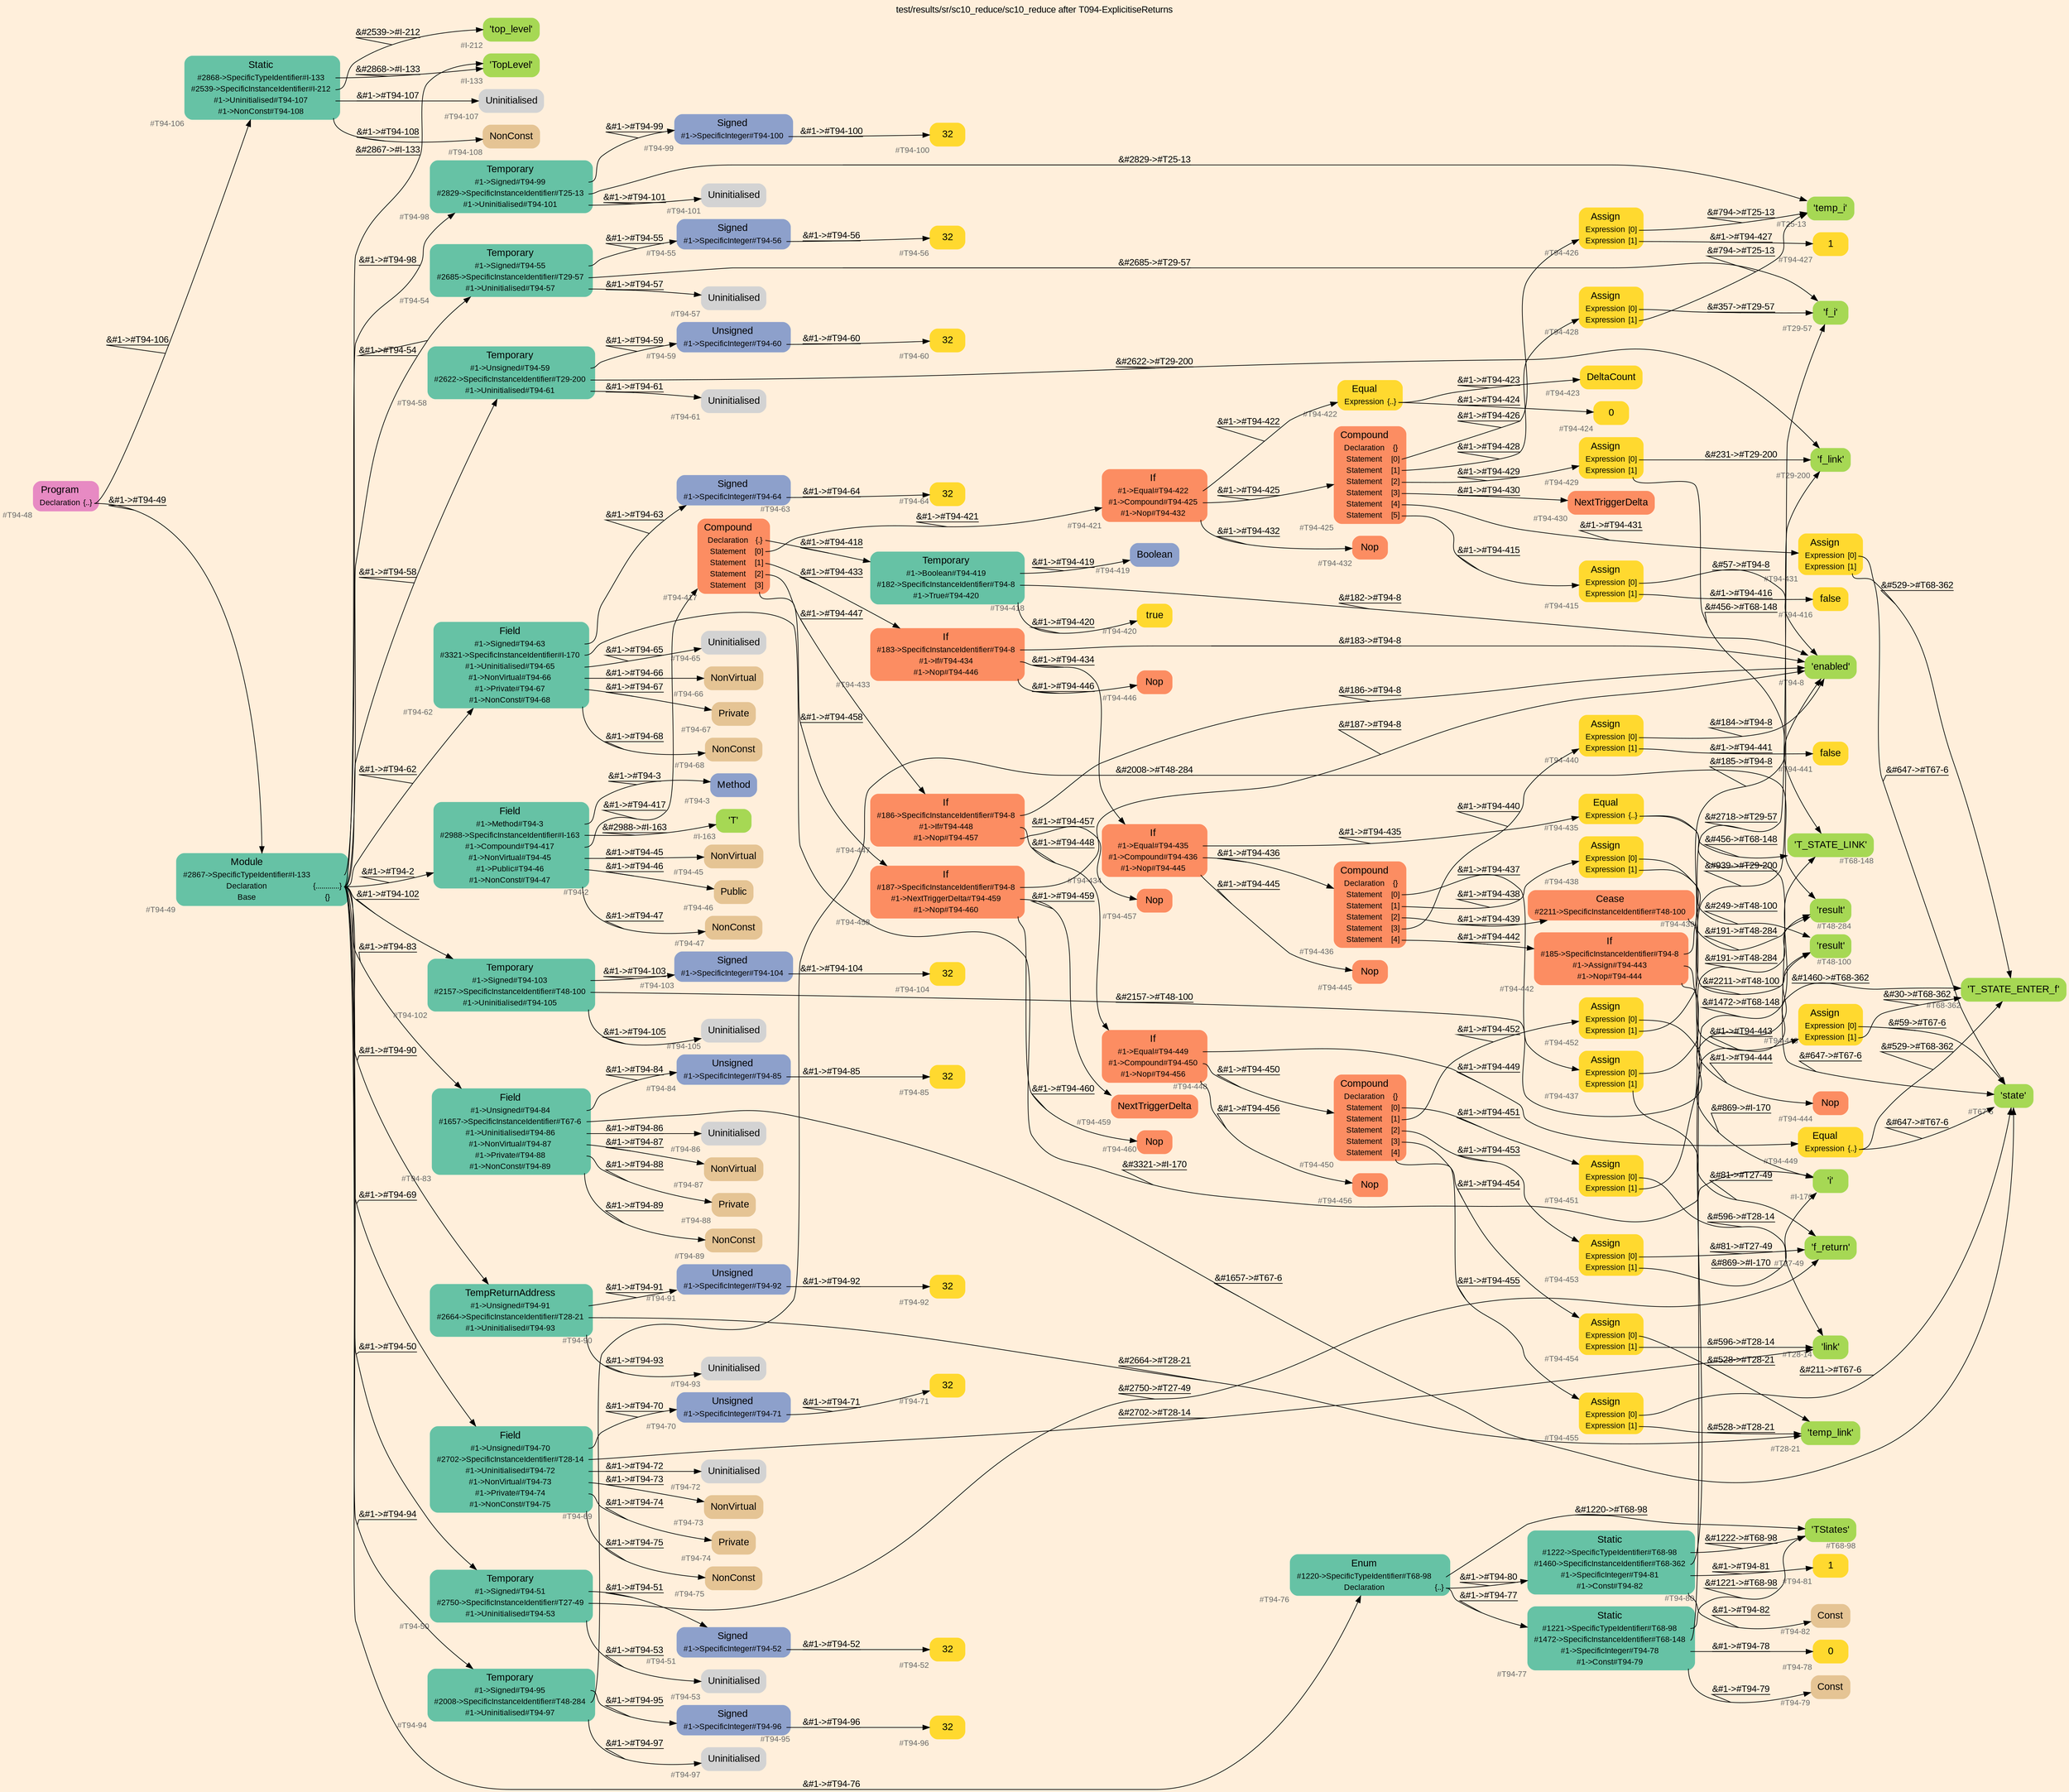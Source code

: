 digraph "test/results/sr/sc10_reduce/sc10_reduce after T094-ExplicitiseReturns" {
label = "test/results/sr/sc10_reduce/sc10_reduce after T094-ExplicitiseReturns"
labelloc = t
graph [
    rankdir = "LR"
    ranksep = 0.3
    bgcolor = antiquewhite1
    color = black
    fontcolor = black
    fontname = "Arial"
];
node [
    fontname = "Arial"
];
edge [
    fontname = "Arial"
];

// -------------------- node figure --------------------
// -------- block #T94-48 ----------
"#T94-48" [
    fillcolor = "/set28/4"
    xlabel = "#T94-48"
    fontsize = "12"
    fontcolor = grey40
    shape = "plaintext"
    label = <<TABLE BORDER="0" CELLBORDER="0" CELLSPACING="0">
     <TR><TD><FONT COLOR="black" POINT-SIZE="15">Program</FONT></TD></TR>
     <TR><TD><FONT COLOR="black" POINT-SIZE="12">Declaration</FONT></TD><TD PORT="port0"><FONT COLOR="black" POINT-SIZE="12">{..}</FONT></TD></TR>
    </TABLE>>
    style = "rounded,filled"
];

// -------- block #T94-49 ----------
"#T94-49" [
    fillcolor = "/set28/1"
    xlabel = "#T94-49"
    fontsize = "12"
    fontcolor = grey40
    shape = "plaintext"
    label = <<TABLE BORDER="0" CELLBORDER="0" CELLSPACING="0">
     <TR><TD><FONT COLOR="black" POINT-SIZE="15">Module</FONT></TD></TR>
     <TR><TD><FONT COLOR="black" POINT-SIZE="12">#2867-&gt;SpecificTypeIdentifier#I-133</FONT></TD><TD PORT="port0"></TD></TR>
     <TR><TD><FONT COLOR="black" POINT-SIZE="12">Declaration</FONT></TD><TD PORT="port1"><FONT COLOR="black" POINT-SIZE="12">{............}</FONT></TD></TR>
     <TR><TD><FONT COLOR="black" POINT-SIZE="12">Base</FONT></TD><TD PORT="port2"><FONT COLOR="black" POINT-SIZE="12">{}</FONT></TD></TR>
    </TABLE>>
    style = "rounded,filled"
];

// -------- block #I-133 ----------
"#I-133" [
    fillcolor = "/set28/5"
    xlabel = "#I-133"
    fontsize = "12"
    fontcolor = grey40
    shape = "plaintext"
    label = <<TABLE BORDER="0" CELLBORDER="0" CELLSPACING="0">
     <TR><TD><FONT COLOR="black" POINT-SIZE="15">'TopLevel'</FONT></TD></TR>
    </TABLE>>
    style = "rounded,filled"
];

// -------- block #T94-50 ----------
"#T94-50" [
    fillcolor = "/set28/1"
    xlabel = "#T94-50"
    fontsize = "12"
    fontcolor = grey40
    shape = "plaintext"
    label = <<TABLE BORDER="0" CELLBORDER="0" CELLSPACING="0">
     <TR><TD><FONT COLOR="black" POINT-SIZE="15">Temporary</FONT></TD></TR>
     <TR><TD><FONT COLOR="black" POINT-SIZE="12">#1-&gt;Signed#T94-51</FONT></TD><TD PORT="port0"></TD></TR>
     <TR><TD><FONT COLOR="black" POINT-SIZE="12">#2750-&gt;SpecificInstanceIdentifier#T27-49</FONT></TD><TD PORT="port1"></TD></TR>
     <TR><TD><FONT COLOR="black" POINT-SIZE="12">#1-&gt;Uninitialised#T94-53</FONT></TD><TD PORT="port2"></TD></TR>
    </TABLE>>
    style = "rounded,filled"
];

// -------- block #T94-51 ----------
"#T94-51" [
    fillcolor = "/set28/3"
    xlabel = "#T94-51"
    fontsize = "12"
    fontcolor = grey40
    shape = "plaintext"
    label = <<TABLE BORDER="0" CELLBORDER="0" CELLSPACING="0">
     <TR><TD><FONT COLOR="black" POINT-SIZE="15">Signed</FONT></TD></TR>
     <TR><TD><FONT COLOR="black" POINT-SIZE="12">#1-&gt;SpecificInteger#T94-52</FONT></TD><TD PORT="port0"></TD></TR>
    </TABLE>>
    style = "rounded,filled"
];

// -------- block #T94-52 ----------
"#T94-52" [
    fillcolor = "/set28/6"
    xlabel = "#T94-52"
    fontsize = "12"
    fontcolor = grey40
    shape = "plaintext"
    label = <<TABLE BORDER="0" CELLBORDER="0" CELLSPACING="0">
     <TR><TD><FONT COLOR="black" POINT-SIZE="15">32</FONT></TD></TR>
    </TABLE>>
    style = "rounded,filled"
];

// -------- block #T27-49 ----------
"#T27-49" [
    fillcolor = "/set28/5"
    xlabel = "#T27-49"
    fontsize = "12"
    fontcolor = grey40
    shape = "plaintext"
    label = <<TABLE BORDER="0" CELLBORDER="0" CELLSPACING="0">
     <TR><TD><FONT COLOR="black" POINT-SIZE="15">'f_return'</FONT></TD></TR>
    </TABLE>>
    style = "rounded,filled"
];

// -------- block #T94-53 ----------
"#T94-53" [
    xlabel = "#T94-53"
    fontsize = "12"
    fontcolor = grey40
    shape = "plaintext"
    label = <<TABLE BORDER="0" CELLBORDER="0" CELLSPACING="0">
     <TR><TD><FONT COLOR="black" POINT-SIZE="15">Uninitialised</FONT></TD></TR>
    </TABLE>>
    style = "rounded,filled"
];

// -------- block #T94-54 ----------
"#T94-54" [
    fillcolor = "/set28/1"
    xlabel = "#T94-54"
    fontsize = "12"
    fontcolor = grey40
    shape = "plaintext"
    label = <<TABLE BORDER="0" CELLBORDER="0" CELLSPACING="0">
     <TR><TD><FONT COLOR="black" POINT-SIZE="15">Temporary</FONT></TD></TR>
     <TR><TD><FONT COLOR="black" POINT-SIZE="12">#1-&gt;Signed#T94-55</FONT></TD><TD PORT="port0"></TD></TR>
     <TR><TD><FONT COLOR="black" POINT-SIZE="12">#2685-&gt;SpecificInstanceIdentifier#T29-57</FONT></TD><TD PORT="port1"></TD></TR>
     <TR><TD><FONT COLOR="black" POINT-SIZE="12">#1-&gt;Uninitialised#T94-57</FONT></TD><TD PORT="port2"></TD></TR>
    </TABLE>>
    style = "rounded,filled"
];

// -------- block #T94-55 ----------
"#T94-55" [
    fillcolor = "/set28/3"
    xlabel = "#T94-55"
    fontsize = "12"
    fontcolor = grey40
    shape = "plaintext"
    label = <<TABLE BORDER="0" CELLBORDER="0" CELLSPACING="0">
     <TR><TD><FONT COLOR="black" POINT-SIZE="15">Signed</FONT></TD></TR>
     <TR><TD><FONT COLOR="black" POINT-SIZE="12">#1-&gt;SpecificInteger#T94-56</FONT></TD><TD PORT="port0"></TD></TR>
    </TABLE>>
    style = "rounded,filled"
];

// -------- block #T94-56 ----------
"#T94-56" [
    fillcolor = "/set28/6"
    xlabel = "#T94-56"
    fontsize = "12"
    fontcolor = grey40
    shape = "plaintext"
    label = <<TABLE BORDER="0" CELLBORDER="0" CELLSPACING="0">
     <TR><TD><FONT COLOR="black" POINT-SIZE="15">32</FONT></TD></TR>
    </TABLE>>
    style = "rounded,filled"
];

// -------- block #T29-57 ----------
"#T29-57" [
    fillcolor = "/set28/5"
    xlabel = "#T29-57"
    fontsize = "12"
    fontcolor = grey40
    shape = "plaintext"
    label = <<TABLE BORDER="0" CELLBORDER="0" CELLSPACING="0">
     <TR><TD><FONT COLOR="black" POINT-SIZE="15">'f_i'</FONT></TD></TR>
    </TABLE>>
    style = "rounded,filled"
];

// -------- block #T94-57 ----------
"#T94-57" [
    xlabel = "#T94-57"
    fontsize = "12"
    fontcolor = grey40
    shape = "plaintext"
    label = <<TABLE BORDER="0" CELLBORDER="0" CELLSPACING="0">
     <TR><TD><FONT COLOR="black" POINT-SIZE="15">Uninitialised</FONT></TD></TR>
    </TABLE>>
    style = "rounded,filled"
];

// -------- block #T94-58 ----------
"#T94-58" [
    fillcolor = "/set28/1"
    xlabel = "#T94-58"
    fontsize = "12"
    fontcolor = grey40
    shape = "plaintext"
    label = <<TABLE BORDER="0" CELLBORDER="0" CELLSPACING="0">
     <TR><TD><FONT COLOR="black" POINT-SIZE="15">Temporary</FONT></TD></TR>
     <TR><TD><FONT COLOR="black" POINT-SIZE="12">#1-&gt;Unsigned#T94-59</FONT></TD><TD PORT="port0"></TD></TR>
     <TR><TD><FONT COLOR="black" POINT-SIZE="12">#2622-&gt;SpecificInstanceIdentifier#T29-200</FONT></TD><TD PORT="port1"></TD></TR>
     <TR><TD><FONT COLOR="black" POINT-SIZE="12">#1-&gt;Uninitialised#T94-61</FONT></TD><TD PORT="port2"></TD></TR>
    </TABLE>>
    style = "rounded,filled"
];

// -------- block #T94-59 ----------
"#T94-59" [
    fillcolor = "/set28/3"
    xlabel = "#T94-59"
    fontsize = "12"
    fontcolor = grey40
    shape = "plaintext"
    label = <<TABLE BORDER="0" CELLBORDER="0" CELLSPACING="0">
     <TR><TD><FONT COLOR="black" POINT-SIZE="15">Unsigned</FONT></TD></TR>
     <TR><TD><FONT COLOR="black" POINT-SIZE="12">#1-&gt;SpecificInteger#T94-60</FONT></TD><TD PORT="port0"></TD></TR>
    </TABLE>>
    style = "rounded,filled"
];

// -------- block #T94-60 ----------
"#T94-60" [
    fillcolor = "/set28/6"
    xlabel = "#T94-60"
    fontsize = "12"
    fontcolor = grey40
    shape = "plaintext"
    label = <<TABLE BORDER="0" CELLBORDER="0" CELLSPACING="0">
     <TR><TD><FONT COLOR="black" POINT-SIZE="15">32</FONT></TD></TR>
    </TABLE>>
    style = "rounded,filled"
];

// -------- block #T29-200 ----------
"#T29-200" [
    fillcolor = "/set28/5"
    xlabel = "#T29-200"
    fontsize = "12"
    fontcolor = grey40
    shape = "plaintext"
    label = <<TABLE BORDER="0" CELLBORDER="0" CELLSPACING="0">
     <TR><TD><FONT COLOR="black" POINT-SIZE="15">'f_link'</FONT></TD></TR>
    </TABLE>>
    style = "rounded,filled"
];

// -------- block #T94-61 ----------
"#T94-61" [
    xlabel = "#T94-61"
    fontsize = "12"
    fontcolor = grey40
    shape = "plaintext"
    label = <<TABLE BORDER="0" CELLBORDER="0" CELLSPACING="0">
     <TR><TD><FONT COLOR="black" POINT-SIZE="15">Uninitialised</FONT></TD></TR>
    </TABLE>>
    style = "rounded,filled"
];

// -------- block #T94-62 ----------
"#T94-62" [
    fillcolor = "/set28/1"
    xlabel = "#T94-62"
    fontsize = "12"
    fontcolor = grey40
    shape = "plaintext"
    label = <<TABLE BORDER="0" CELLBORDER="0" CELLSPACING="0">
     <TR><TD><FONT COLOR="black" POINT-SIZE="15">Field</FONT></TD></TR>
     <TR><TD><FONT COLOR="black" POINT-SIZE="12">#1-&gt;Signed#T94-63</FONT></TD><TD PORT="port0"></TD></TR>
     <TR><TD><FONT COLOR="black" POINT-SIZE="12">#3321-&gt;SpecificInstanceIdentifier#I-170</FONT></TD><TD PORT="port1"></TD></TR>
     <TR><TD><FONT COLOR="black" POINT-SIZE="12">#1-&gt;Uninitialised#T94-65</FONT></TD><TD PORT="port2"></TD></TR>
     <TR><TD><FONT COLOR="black" POINT-SIZE="12">#1-&gt;NonVirtual#T94-66</FONT></TD><TD PORT="port3"></TD></TR>
     <TR><TD><FONT COLOR="black" POINT-SIZE="12">#1-&gt;Private#T94-67</FONT></TD><TD PORT="port4"></TD></TR>
     <TR><TD><FONT COLOR="black" POINT-SIZE="12">#1-&gt;NonConst#T94-68</FONT></TD><TD PORT="port5"></TD></TR>
    </TABLE>>
    style = "rounded,filled"
];

// -------- block #T94-63 ----------
"#T94-63" [
    fillcolor = "/set28/3"
    xlabel = "#T94-63"
    fontsize = "12"
    fontcolor = grey40
    shape = "plaintext"
    label = <<TABLE BORDER="0" CELLBORDER="0" CELLSPACING="0">
     <TR><TD><FONT COLOR="black" POINT-SIZE="15">Signed</FONT></TD></TR>
     <TR><TD><FONT COLOR="black" POINT-SIZE="12">#1-&gt;SpecificInteger#T94-64</FONT></TD><TD PORT="port0"></TD></TR>
    </TABLE>>
    style = "rounded,filled"
];

// -------- block #T94-64 ----------
"#T94-64" [
    fillcolor = "/set28/6"
    xlabel = "#T94-64"
    fontsize = "12"
    fontcolor = grey40
    shape = "plaintext"
    label = <<TABLE BORDER="0" CELLBORDER="0" CELLSPACING="0">
     <TR><TD><FONT COLOR="black" POINT-SIZE="15">32</FONT></TD></TR>
    </TABLE>>
    style = "rounded,filled"
];

// -------- block #I-170 ----------
"#I-170" [
    fillcolor = "/set28/5"
    xlabel = "#I-170"
    fontsize = "12"
    fontcolor = grey40
    shape = "plaintext"
    label = <<TABLE BORDER="0" CELLBORDER="0" CELLSPACING="0">
     <TR><TD><FONT COLOR="black" POINT-SIZE="15">'i'</FONT></TD></TR>
    </TABLE>>
    style = "rounded,filled"
];

// -------- block #T94-65 ----------
"#T94-65" [
    xlabel = "#T94-65"
    fontsize = "12"
    fontcolor = grey40
    shape = "plaintext"
    label = <<TABLE BORDER="0" CELLBORDER="0" CELLSPACING="0">
     <TR><TD><FONT COLOR="black" POINT-SIZE="15">Uninitialised</FONT></TD></TR>
    </TABLE>>
    style = "rounded,filled"
];

// -------- block #T94-66 ----------
"#T94-66" [
    fillcolor = "/set28/7"
    xlabel = "#T94-66"
    fontsize = "12"
    fontcolor = grey40
    shape = "plaintext"
    label = <<TABLE BORDER="0" CELLBORDER="0" CELLSPACING="0">
     <TR><TD><FONT COLOR="black" POINT-SIZE="15">NonVirtual</FONT></TD></TR>
    </TABLE>>
    style = "rounded,filled"
];

// -------- block #T94-67 ----------
"#T94-67" [
    fillcolor = "/set28/7"
    xlabel = "#T94-67"
    fontsize = "12"
    fontcolor = grey40
    shape = "plaintext"
    label = <<TABLE BORDER="0" CELLBORDER="0" CELLSPACING="0">
     <TR><TD><FONT COLOR="black" POINT-SIZE="15">Private</FONT></TD></TR>
    </TABLE>>
    style = "rounded,filled"
];

// -------- block #T94-68 ----------
"#T94-68" [
    fillcolor = "/set28/7"
    xlabel = "#T94-68"
    fontsize = "12"
    fontcolor = grey40
    shape = "plaintext"
    label = <<TABLE BORDER="0" CELLBORDER="0" CELLSPACING="0">
     <TR><TD><FONT COLOR="black" POINT-SIZE="15">NonConst</FONT></TD></TR>
    </TABLE>>
    style = "rounded,filled"
];

// -------- block #T94-69 ----------
"#T94-69" [
    fillcolor = "/set28/1"
    xlabel = "#T94-69"
    fontsize = "12"
    fontcolor = grey40
    shape = "plaintext"
    label = <<TABLE BORDER="0" CELLBORDER="0" CELLSPACING="0">
     <TR><TD><FONT COLOR="black" POINT-SIZE="15">Field</FONT></TD></TR>
     <TR><TD><FONT COLOR="black" POINT-SIZE="12">#1-&gt;Unsigned#T94-70</FONT></TD><TD PORT="port0"></TD></TR>
     <TR><TD><FONT COLOR="black" POINT-SIZE="12">#2702-&gt;SpecificInstanceIdentifier#T28-14</FONT></TD><TD PORT="port1"></TD></TR>
     <TR><TD><FONT COLOR="black" POINT-SIZE="12">#1-&gt;Uninitialised#T94-72</FONT></TD><TD PORT="port2"></TD></TR>
     <TR><TD><FONT COLOR="black" POINT-SIZE="12">#1-&gt;NonVirtual#T94-73</FONT></TD><TD PORT="port3"></TD></TR>
     <TR><TD><FONT COLOR="black" POINT-SIZE="12">#1-&gt;Private#T94-74</FONT></TD><TD PORT="port4"></TD></TR>
     <TR><TD><FONT COLOR="black" POINT-SIZE="12">#1-&gt;NonConst#T94-75</FONT></TD><TD PORT="port5"></TD></TR>
    </TABLE>>
    style = "rounded,filled"
];

// -------- block #T94-70 ----------
"#T94-70" [
    fillcolor = "/set28/3"
    xlabel = "#T94-70"
    fontsize = "12"
    fontcolor = grey40
    shape = "plaintext"
    label = <<TABLE BORDER="0" CELLBORDER="0" CELLSPACING="0">
     <TR><TD><FONT COLOR="black" POINT-SIZE="15">Unsigned</FONT></TD></TR>
     <TR><TD><FONT COLOR="black" POINT-SIZE="12">#1-&gt;SpecificInteger#T94-71</FONT></TD><TD PORT="port0"></TD></TR>
    </TABLE>>
    style = "rounded,filled"
];

// -------- block #T94-71 ----------
"#T94-71" [
    fillcolor = "/set28/6"
    xlabel = "#T94-71"
    fontsize = "12"
    fontcolor = grey40
    shape = "plaintext"
    label = <<TABLE BORDER="0" CELLBORDER="0" CELLSPACING="0">
     <TR><TD><FONT COLOR="black" POINT-SIZE="15">32</FONT></TD></TR>
    </TABLE>>
    style = "rounded,filled"
];

// -------- block #T28-14 ----------
"#T28-14" [
    fillcolor = "/set28/5"
    xlabel = "#T28-14"
    fontsize = "12"
    fontcolor = grey40
    shape = "plaintext"
    label = <<TABLE BORDER="0" CELLBORDER="0" CELLSPACING="0">
     <TR><TD><FONT COLOR="black" POINT-SIZE="15">'link'</FONT></TD></TR>
    </TABLE>>
    style = "rounded,filled"
];

// -------- block #T94-72 ----------
"#T94-72" [
    xlabel = "#T94-72"
    fontsize = "12"
    fontcolor = grey40
    shape = "plaintext"
    label = <<TABLE BORDER="0" CELLBORDER="0" CELLSPACING="0">
     <TR><TD><FONT COLOR="black" POINT-SIZE="15">Uninitialised</FONT></TD></TR>
    </TABLE>>
    style = "rounded,filled"
];

// -------- block #T94-73 ----------
"#T94-73" [
    fillcolor = "/set28/7"
    xlabel = "#T94-73"
    fontsize = "12"
    fontcolor = grey40
    shape = "plaintext"
    label = <<TABLE BORDER="0" CELLBORDER="0" CELLSPACING="0">
     <TR><TD><FONT COLOR="black" POINT-SIZE="15">NonVirtual</FONT></TD></TR>
    </TABLE>>
    style = "rounded,filled"
];

// -------- block #T94-74 ----------
"#T94-74" [
    fillcolor = "/set28/7"
    xlabel = "#T94-74"
    fontsize = "12"
    fontcolor = grey40
    shape = "plaintext"
    label = <<TABLE BORDER="0" CELLBORDER="0" CELLSPACING="0">
     <TR><TD><FONT COLOR="black" POINT-SIZE="15">Private</FONT></TD></TR>
    </TABLE>>
    style = "rounded,filled"
];

// -------- block #T94-75 ----------
"#T94-75" [
    fillcolor = "/set28/7"
    xlabel = "#T94-75"
    fontsize = "12"
    fontcolor = grey40
    shape = "plaintext"
    label = <<TABLE BORDER="0" CELLBORDER="0" CELLSPACING="0">
     <TR><TD><FONT COLOR="black" POINT-SIZE="15">NonConst</FONT></TD></TR>
    </TABLE>>
    style = "rounded,filled"
];

// -------- block #T94-76 ----------
"#T94-76" [
    fillcolor = "/set28/1"
    xlabel = "#T94-76"
    fontsize = "12"
    fontcolor = grey40
    shape = "plaintext"
    label = <<TABLE BORDER="0" CELLBORDER="0" CELLSPACING="0">
     <TR><TD><FONT COLOR="black" POINT-SIZE="15">Enum</FONT></TD></TR>
     <TR><TD><FONT COLOR="black" POINT-SIZE="12">#1220-&gt;SpecificTypeIdentifier#T68-98</FONT></TD><TD PORT="port0"></TD></TR>
     <TR><TD><FONT COLOR="black" POINT-SIZE="12">Declaration</FONT></TD><TD PORT="port1"><FONT COLOR="black" POINT-SIZE="12">{..}</FONT></TD></TR>
    </TABLE>>
    style = "rounded,filled"
];

// -------- block #T68-98 ----------
"#T68-98" [
    fillcolor = "/set28/5"
    xlabel = "#T68-98"
    fontsize = "12"
    fontcolor = grey40
    shape = "plaintext"
    label = <<TABLE BORDER="0" CELLBORDER="0" CELLSPACING="0">
     <TR><TD><FONT COLOR="black" POINT-SIZE="15">'TStates'</FONT></TD></TR>
    </TABLE>>
    style = "rounded,filled"
];

// -------- block #T94-77 ----------
"#T94-77" [
    fillcolor = "/set28/1"
    xlabel = "#T94-77"
    fontsize = "12"
    fontcolor = grey40
    shape = "plaintext"
    label = <<TABLE BORDER="0" CELLBORDER="0" CELLSPACING="0">
     <TR><TD><FONT COLOR="black" POINT-SIZE="15">Static</FONT></TD></TR>
     <TR><TD><FONT COLOR="black" POINT-SIZE="12">#1221-&gt;SpecificTypeIdentifier#T68-98</FONT></TD><TD PORT="port0"></TD></TR>
     <TR><TD><FONT COLOR="black" POINT-SIZE="12">#1472-&gt;SpecificInstanceIdentifier#T68-148</FONT></TD><TD PORT="port1"></TD></TR>
     <TR><TD><FONT COLOR="black" POINT-SIZE="12">#1-&gt;SpecificInteger#T94-78</FONT></TD><TD PORT="port2"></TD></TR>
     <TR><TD><FONT COLOR="black" POINT-SIZE="12">#1-&gt;Const#T94-79</FONT></TD><TD PORT="port3"></TD></TR>
    </TABLE>>
    style = "rounded,filled"
];

// -------- block #T68-148 ----------
"#T68-148" [
    fillcolor = "/set28/5"
    xlabel = "#T68-148"
    fontsize = "12"
    fontcolor = grey40
    shape = "plaintext"
    label = <<TABLE BORDER="0" CELLBORDER="0" CELLSPACING="0">
     <TR><TD><FONT COLOR="black" POINT-SIZE="15">'T_STATE_LINK'</FONT></TD></TR>
    </TABLE>>
    style = "rounded,filled"
];

// -------- block #T94-78 ----------
"#T94-78" [
    fillcolor = "/set28/6"
    xlabel = "#T94-78"
    fontsize = "12"
    fontcolor = grey40
    shape = "plaintext"
    label = <<TABLE BORDER="0" CELLBORDER="0" CELLSPACING="0">
     <TR><TD><FONT COLOR="black" POINT-SIZE="15">0</FONT></TD></TR>
    </TABLE>>
    style = "rounded,filled"
];

// -------- block #T94-79 ----------
"#T94-79" [
    fillcolor = "/set28/7"
    xlabel = "#T94-79"
    fontsize = "12"
    fontcolor = grey40
    shape = "plaintext"
    label = <<TABLE BORDER="0" CELLBORDER="0" CELLSPACING="0">
     <TR><TD><FONT COLOR="black" POINT-SIZE="15">Const</FONT></TD></TR>
    </TABLE>>
    style = "rounded,filled"
];

// -------- block #T94-80 ----------
"#T94-80" [
    fillcolor = "/set28/1"
    xlabel = "#T94-80"
    fontsize = "12"
    fontcolor = grey40
    shape = "plaintext"
    label = <<TABLE BORDER="0" CELLBORDER="0" CELLSPACING="0">
     <TR><TD><FONT COLOR="black" POINT-SIZE="15">Static</FONT></TD></TR>
     <TR><TD><FONT COLOR="black" POINT-SIZE="12">#1222-&gt;SpecificTypeIdentifier#T68-98</FONT></TD><TD PORT="port0"></TD></TR>
     <TR><TD><FONT COLOR="black" POINT-SIZE="12">#1460-&gt;SpecificInstanceIdentifier#T68-362</FONT></TD><TD PORT="port1"></TD></TR>
     <TR><TD><FONT COLOR="black" POINT-SIZE="12">#1-&gt;SpecificInteger#T94-81</FONT></TD><TD PORT="port2"></TD></TR>
     <TR><TD><FONT COLOR="black" POINT-SIZE="12">#1-&gt;Const#T94-82</FONT></TD><TD PORT="port3"></TD></TR>
    </TABLE>>
    style = "rounded,filled"
];

// -------- block #T68-362 ----------
"#T68-362" [
    fillcolor = "/set28/5"
    xlabel = "#T68-362"
    fontsize = "12"
    fontcolor = grey40
    shape = "plaintext"
    label = <<TABLE BORDER="0" CELLBORDER="0" CELLSPACING="0">
     <TR><TD><FONT COLOR="black" POINT-SIZE="15">'T_STATE_ENTER_f'</FONT></TD></TR>
    </TABLE>>
    style = "rounded,filled"
];

// -------- block #T94-81 ----------
"#T94-81" [
    fillcolor = "/set28/6"
    xlabel = "#T94-81"
    fontsize = "12"
    fontcolor = grey40
    shape = "plaintext"
    label = <<TABLE BORDER="0" CELLBORDER="0" CELLSPACING="0">
     <TR><TD><FONT COLOR="black" POINT-SIZE="15">1</FONT></TD></TR>
    </TABLE>>
    style = "rounded,filled"
];

// -------- block #T94-82 ----------
"#T94-82" [
    fillcolor = "/set28/7"
    xlabel = "#T94-82"
    fontsize = "12"
    fontcolor = grey40
    shape = "plaintext"
    label = <<TABLE BORDER="0" CELLBORDER="0" CELLSPACING="0">
     <TR><TD><FONT COLOR="black" POINT-SIZE="15">Const</FONT></TD></TR>
    </TABLE>>
    style = "rounded,filled"
];

// -------- block #T94-83 ----------
"#T94-83" [
    fillcolor = "/set28/1"
    xlabel = "#T94-83"
    fontsize = "12"
    fontcolor = grey40
    shape = "plaintext"
    label = <<TABLE BORDER="0" CELLBORDER="0" CELLSPACING="0">
     <TR><TD><FONT COLOR="black" POINT-SIZE="15">Field</FONT></TD></TR>
     <TR><TD><FONT COLOR="black" POINT-SIZE="12">#1-&gt;Unsigned#T94-84</FONT></TD><TD PORT="port0"></TD></TR>
     <TR><TD><FONT COLOR="black" POINT-SIZE="12">#1657-&gt;SpecificInstanceIdentifier#T67-6</FONT></TD><TD PORT="port1"></TD></TR>
     <TR><TD><FONT COLOR="black" POINT-SIZE="12">#1-&gt;Uninitialised#T94-86</FONT></TD><TD PORT="port2"></TD></TR>
     <TR><TD><FONT COLOR="black" POINT-SIZE="12">#1-&gt;NonVirtual#T94-87</FONT></TD><TD PORT="port3"></TD></TR>
     <TR><TD><FONT COLOR="black" POINT-SIZE="12">#1-&gt;Private#T94-88</FONT></TD><TD PORT="port4"></TD></TR>
     <TR><TD><FONT COLOR="black" POINT-SIZE="12">#1-&gt;NonConst#T94-89</FONT></TD><TD PORT="port5"></TD></TR>
    </TABLE>>
    style = "rounded,filled"
];

// -------- block #T94-84 ----------
"#T94-84" [
    fillcolor = "/set28/3"
    xlabel = "#T94-84"
    fontsize = "12"
    fontcolor = grey40
    shape = "plaintext"
    label = <<TABLE BORDER="0" CELLBORDER="0" CELLSPACING="0">
     <TR><TD><FONT COLOR="black" POINT-SIZE="15">Unsigned</FONT></TD></TR>
     <TR><TD><FONT COLOR="black" POINT-SIZE="12">#1-&gt;SpecificInteger#T94-85</FONT></TD><TD PORT="port0"></TD></TR>
    </TABLE>>
    style = "rounded,filled"
];

// -------- block #T94-85 ----------
"#T94-85" [
    fillcolor = "/set28/6"
    xlabel = "#T94-85"
    fontsize = "12"
    fontcolor = grey40
    shape = "plaintext"
    label = <<TABLE BORDER="0" CELLBORDER="0" CELLSPACING="0">
     <TR><TD><FONT COLOR="black" POINT-SIZE="15">32</FONT></TD></TR>
    </TABLE>>
    style = "rounded,filled"
];

// -------- block #T67-6 ----------
"#T67-6" [
    fillcolor = "/set28/5"
    xlabel = "#T67-6"
    fontsize = "12"
    fontcolor = grey40
    shape = "plaintext"
    label = <<TABLE BORDER="0" CELLBORDER="0" CELLSPACING="0">
     <TR><TD><FONT COLOR="black" POINT-SIZE="15">'state'</FONT></TD></TR>
    </TABLE>>
    style = "rounded,filled"
];

// -------- block #T94-86 ----------
"#T94-86" [
    xlabel = "#T94-86"
    fontsize = "12"
    fontcolor = grey40
    shape = "plaintext"
    label = <<TABLE BORDER="0" CELLBORDER="0" CELLSPACING="0">
     <TR><TD><FONT COLOR="black" POINT-SIZE="15">Uninitialised</FONT></TD></TR>
    </TABLE>>
    style = "rounded,filled"
];

// -------- block #T94-87 ----------
"#T94-87" [
    fillcolor = "/set28/7"
    xlabel = "#T94-87"
    fontsize = "12"
    fontcolor = grey40
    shape = "plaintext"
    label = <<TABLE BORDER="0" CELLBORDER="0" CELLSPACING="0">
     <TR><TD><FONT COLOR="black" POINT-SIZE="15">NonVirtual</FONT></TD></TR>
    </TABLE>>
    style = "rounded,filled"
];

// -------- block #T94-88 ----------
"#T94-88" [
    fillcolor = "/set28/7"
    xlabel = "#T94-88"
    fontsize = "12"
    fontcolor = grey40
    shape = "plaintext"
    label = <<TABLE BORDER="0" CELLBORDER="0" CELLSPACING="0">
     <TR><TD><FONT COLOR="black" POINT-SIZE="15">Private</FONT></TD></TR>
    </TABLE>>
    style = "rounded,filled"
];

// -------- block #T94-89 ----------
"#T94-89" [
    fillcolor = "/set28/7"
    xlabel = "#T94-89"
    fontsize = "12"
    fontcolor = grey40
    shape = "plaintext"
    label = <<TABLE BORDER="0" CELLBORDER="0" CELLSPACING="0">
     <TR><TD><FONT COLOR="black" POINT-SIZE="15">NonConst</FONT></TD></TR>
    </TABLE>>
    style = "rounded,filled"
];

// -------- block #T94-90 ----------
"#T94-90" [
    fillcolor = "/set28/1"
    xlabel = "#T94-90"
    fontsize = "12"
    fontcolor = grey40
    shape = "plaintext"
    label = <<TABLE BORDER="0" CELLBORDER="0" CELLSPACING="0">
     <TR><TD><FONT COLOR="black" POINT-SIZE="15">TempReturnAddress</FONT></TD></TR>
     <TR><TD><FONT COLOR="black" POINT-SIZE="12">#1-&gt;Unsigned#T94-91</FONT></TD><TD PORT="port0"></TD></TR>
     <TR><TD><FONT COLOR="black" POINT-SIZE="12">#2664-&gt;SpecificInstanceIdentifier#T28-21</FONT></TD><TD PORT="port1"></TD></TR>
     <TR><TD><FONT COLOR="black" POINT-SIZE="12">#1-&gt;Uninitialised#T94-93</FONT></TD><TD PORT="port2"></TD></TR>
    </TABLE>>
    style = "rounded,filled"
];

// -------- block #T94-91 ----------
"#T94-91" [
    fillcolor = "/set28/3"
    xlabel = "#T94-91"
    fontsize = "12"
    fontcolor = grey40
    shape = "plaintext"
    label = <<TABLE BORDER="0" CELLBORDER="0" CELLSPACING="0">
     <TR><TD><FONT COLOR="black" POINT-SIZE="15">Unsigned</FONT></TD></TR>
     <TR><TD><FONT COLOR="black" POINT-SIZE="12">#1-&gt;SpecificInteger#T94-92</FONT></TD><TD PORT="port0"></TD></TR>
    </TABLE>>
    style = "rounded,filled"
];

// -------- block #T94-92 ----------
"#T94-92" [
    fillcolor = "/set28/6"
    xlabel = "#T94-92"
    fontsize = "12"
    fontcolor = grey40
    shape = "plaintext"
    label = <<TABLE BORDER="0" CELLBORDER="0" CELLSPACING="0">
     <TR><TD><FONT COLOR="black" POINT-SIZE="15">32</FONT></TD></TR>
    </TABLE>>
    style = "rounded,filled"
];

// -------- block #T28-21 ----------
"#T28-21" [
    fillcolor = "/set28/5"
    xlabel = "#T28-21"
    fontsize = "12"
    fontcolor = grey40
    shape = "plaintext"
    label = <<TABLE BORDER="0" CELLBORDER="0" CELLSPACING="0">
     <TR><TD><FONT COLOR="black" POINT-SIZE="15">'temp_link'</FONT></TD></TR>
    </TABLE>>
    style = "rounded,filled"
];

// -------- block #T94-93 ----------
"#T94-93" [
    xlabel = "#T94-93"
    fontsize = "12"
    fontcolor = grey40
    shape = "plaintext"
    label = <<TABLE BORDER="0" CELLBORDER="0" CELLSPACING="0">
     <TR><TD><FONT COLOR="black" POINT-SIZE="15">Uninitialised</FONT></TD></TR>
    </TABLE>>
    style = "rounded,filled"
];

// -------- block #T94-94 ----------
"#T94-94" [
    fillcolor = "/set28/1"
    xlabel = "#T94-94"
    fontsize = "12"
    fontcolor = grey40
    shape = "plaintext"
    label = <<TABLE BORDER="0" CELLBORDER="0" CELLSPACING="0">
     <TR><TD><FONT COLOR="black" POINT-SIZE="15">Temporary</FONT></TD></TR>
     <TR><TD><FONT COLOR="black" POINT-SIZE="12">#1-&gt;Signed#T94-95</FONT></TD><TD PORT="port0"></TD></TR>
     <TR><TD><FONT COLOR="black" POINT-SIZE="12">#2008-&gt;SpecificInstanceIdentifier#T48-284</FONT></TD><TD PORT="port1"></TD></TR>
     <TR><TD><FONT COLOR="black" POINT-SIZE="12">#1-&gt;Uninitialised#T94-97</FONT></TD><TD PORT="port2"></TD></TR>
    </TABLE>>
    style = "rounded,filled"
];

// -------- block #T94-95 ----------
"#T94-95" [
    fillcolor = "/set28/3"
    xlabel = "#T94-95"
    fontsize = "12"
    fontcolor = grey40
    shape = "plaintext"
    label = <<TABLE BORDER="0" CELLBORDER="0" CELLSPACING="0">
     <TR><TD><FONT COLOR="black" POINT-SIZE="15">Signed</FONT></TD></TR>
     <TR><TD><FONT COLOR="black" POINT-SIZE="12">#1-&gt;SpecificInteger#T94-96</FONT></TD><TD PORT="port0"></TD></TR>
    </TABLE>>
    style = "rounded,filled"
];

// -------- block #T94-96 ----------
"#T94-96" [
    fillcolor = "/set28/6"
    xlabel = "#T94-96"
    fontsize = "12"
    fontcolor = grey40
    shape = "plaintext"
    label = <<TABLE BORDER="0" CELLBORDER="0" CELLSPACING="0">
     <TR><TD><FONT COLOR="black" POINT-SIZE="15">32</FONT></TD></TR>
    </TABLE>>
    style = "rounded,filled"
];

// -------- block #T48-284 ----------
"#T48-284" [
    fillcolor = "/set28/5"
    xlabel = "#T48-284"
    fontsize = "12"
    fontcolor = grey40
    shape = "plaintext"
    label = <<TABLE BORDER="0" CELLBORDER="0" CELLSPACING="0">
     <TR><TD><FONT COLOR="black" POINT-SIZE="15">'result'</FONT></TD></TR>
    </TABLE>>
    style = "rounded,filled"
];

// -------- block #T94-97 ----------
"#T94-97" [
    xlabel = "#T94-97"
    fontsize = "12"
    fontcolor = grey40
    shape = "plaintext"
    label = <<TABLE BORDER="0" CELLBORDER="0" CELLSPACING="0">
     <TR><TD><FONT COLOR="black" POINT-SIZE="15">Uninitialised</FONT></TD></TR>
    </TABLE>>
    style = "rounded,filled"
];

// -------- block #T94-98 ----------
"#T94-98" [
    fillcolor = "/set28/1"
    xlabel = "#T94-98"
    fontsize = "12"
    fontcolor = grey40
    shape = "plaintext"
    label = <<TABLE BORDER="0" CELLBORDER="0" CELLSPACING="0">
     <TR><TD><FONT COLOR="black" POINT-SIZE="15">Temporary</FONT></TD></TR>
     <TR><TD><FONT COLOR="black" POINT-SIZE="12">#1-&gt;Signed#T94-99</FONT></TD><TD PORT="port0"></TD></TR>
     <TR><TD><FONT COLOR="black" POINT-SIZE="12">#2829-&gt;SpecificInstanceIdentifier#T25-13</FONT></TD><TD PORT="port1"></TD></TR>
     <TR><TD><FONT COLOR="black" POINT-SIZE="12">#1-&gt;Uninitialised#T94-101</FONT></TD><TD PORT="port2"></TD></TR>
    </TABLE>>
    style = "rounded,filled"
];

// -------- block #T94-99 ----------
"#T94-99" [
    fillcolor = "/set28/3"
    xlabel = "#T94-99"
    fontsize = "12"
    fontcolor = grey40
    shape = "plaintext"
    label = <<TABLE BORDER="0" CELLBORDER="0" CELLSPACING="0">
     <TR><TD><FONT COLOR="black" POINT-SIZE="15">Signed</FONT></TD></TR>
     <TR><TD><FONT COLOR="black" POINT-SIZE="12">#1-&gt;SpecificInteger#T94-100</FONT></TD><TD PORT="port0"></TD></TR>
    </TABLE>>
    style = "rounded,filled"
];

// -------- block #T94-100 ----------
"#T94-100" [
    fillcolor = "/set28/6"
    xlabel = "#T94-100"
    fontsize = "12"
    fontcolor = grey40
    shape = "plaintext"
    label = <<TABLE BORDER="0" CELLBORDER="0" CELLSPACING="0">
     <TR><TD><FONT COLOR="black" POINT-SIZE="15">32</FONT></TD></TR>
    </TABLE>>
    style = "rounded,filled"
];

// -------- block #T25-13 ----------
"#T25-13" [
    fillcolor = "/set28/5"
    xlabel = "#T25-13"
    fontsize = "12"
    fontcolor = grey40
    shape = "plaintext"
    label = <<TABLE BORDER="0" CELLBORDER="0" CELLSPACING="0">
     <TR><TD><FONT COLOR="black" POINT-SIZE="15">'temp_i'</FONT></TD></TR>
    </TABLE>>
    style = "rounded,filled"
];

// -------- block #T94-101 ----------
"#T94-101" [
    xlabel = "#T94-101"
    fontsize = "12"
    fontcolor = grey40
    shape = "plaintext"
    label = <<TABLE BORDER="0" CELLBORDER="0" CELLSPACING="0">
     <TR><TD><FONT COLOR="black" POINT-SIZE="15">Uninitialised</FONT></TD></TR>
    </TABLE>>
    style = "rounded,filled"
];

// -------- block #T94-2 ----------
"#T94-2" [
    fillcolor = "/set28/1"
    xlabel = "#T94-2"
    fontsize = "12"
    fontcolor = grey40
    shape = "plaintext"
    label = <<TABLE BORDER="0" CELLBORDER="0" CELLSPACING="0">
     <TR><TD><FONT COLOR="black" POINT-SIZE="15">Field</FONT></TD></TR>
     <TR><TD><FONT COLOR="black" POINT-SIZE="12">#1-&gt;Method#T94-3</FONT></TD><TD PORT="port0"></TD></TR>
     <TR><TD><FONT COLOR="black" POINT-SIZE="12">#2988-&gt;SpecificInstanceIdentifier#I-163</FONT></TD><TD PORT="port1"></TD></TR>
     <TR><TD><FONT COLOR="black" POINT-SIZE="12">#1-&gt;Compound#T94-417</FONT></TD><TD PORT="port2"></TD></TR>
     <TR><TD><FONT COLOR="black" POINT-SIZE="12">#1-&gt;NonVirtual#T94-45</FONT></TD><TD PORT="port3"></TD></TR>
     <TR><TD><FONT COLOR="black" POINT-SIZE="12">#1-&gt;Public#T94-46</FONT></TD><TD PORT="port4"></TD></TR>
     <TR><TD><FONT COLOR="black" POINT-SIZE="12">#1-&gt;NonConst#T94-47</FONT></TD><TD PORT="port5"></TD></TR>
    </TABLE>>
    style = "rounded,filled"
];

// -------- block #T94-3 ----------
"#T94-3" [
    fillcolor = "/set28/3"
    xlabel = "#T94-3"
    fontsize = "12"
    fontcolor = grey40
    shape = "plaintext"
    label = <<TABLE BORDER="0" CELLBORDER="0" CELLSPACING="0">
     <TR><TD><FONT COLOR="black" POINT-SIZE="15">Method</FONT></TD></TR>
    </TABLE>>
    style = "rounded,filled"
];

// -------- block #I-163 ----------
"#I-163" [
    fillcolor = "/set28/5"
    xlabel = "#I-163"
    fontsize = "12"
    fontcolor = grey40
    shape = "plaintext"
    label = <<TABLE BORDER="0" CELLBORDER="0" CELLSPACING="0">
     <TR><TD><FONT COLOR="black" POINT-SIZE="15">'T'</FONT></TD></TR>
    </TABLE>>
    style = "rounded,filled"
];

// -------- block #T94-417 ----------
"#T94-417" [
    fillcolor = "/set28/2"
    xlabel = "#T94-417"
    fontsize = "12"
    fontcolor = grey40
    shape = "plaintext"
    label = <<TABLE BORDER="0" CELLBORDER="0" CELLSPACING="0">
     <TR><TD><FONT COLOR="black" POINT-SIZE="15">Compound</FONT></TD></TR>
     <TR><TD><FONT COLOR="black" POINT-SIZE="12">Declaration</FONT></TD><TD PORT="port0"><FONT COLOR="black" POINT-SIZE="12">{.}</FONT></TD></TR>
     <TR><TD><FONT COLOR="black" POINT-SIZE="12">Statement</FONT></TD><TD PORT="port1"><FONT COLOR="black" POINT-SIZE="12">[0]</FONT></TD></TR>
     <TR><TD><FONT COLOR="black" POINT-SIZE="12">Statement</FONT></TD><TD PORT="port2"><FONT COLOR="black" POINT-SIZE="12">[1]</FONT></TD></TR>
     <TR><TD><FONT COLOR="black" POINT-SIZE="12">Statement</FONT></TD><TD PORT="port3"><FONT COLOR="black" POINT-SIZE="12">[2]</FONT></TD></TR>
     <TR><TD><FONT COLOR="black" POINT-SIZE="12">Statement</FONT></TD><TD PORT="port4"><FONT COLOR="black" POINT-SIZE="12">[3]</FONT></TD></TR>
    </TABLE>>
    style = "rounded,filled"
];

// -------- block #T94-418 ----------
"#T94-418" [
    fillcolor = "/set28/1"
    xlabel = "#T94-418"
    fontsize = "12"
    fontcolor = grey40
    shape = "plaintext"
    label = <<TABLE BORDER="0" CELLBORDER="0" CELLSPACING="0">
     <TR><TD><FONT COLOR="black" POINT-SIZE="15">Temporary</FONT></TD></TR>
     <TR><TD><FONT COLOR="black" POINT-SIZE="12">#1-&gt;Boolean#T94-419</FONT></TD><TD PORT="port0"></TD></TR>
     <TR><TD><FONT COLOR="black" POINT-SIZE="12">#182-&gt;SpecificInstanceIdentifier#T94-8</FONT></TD><TD PORT="port1"></TD></TR>
     <TR><TD><FONT COLOR="black" POINT-SIZE="12">#1-&gt;True#T94-420</FONT></TD><TD PORT="port2"></TD></TR>
    </TABLE>>
    style = "rounded,filled"
];

// -------- block #T94-419 ----------
"#T94-419" [
    fillcolor = "/set28/3"
    xlabel = "#T94-419"
    fontsize = "12"
    fontcolor = grey40
    shape = "plaintext"
    label = <<TABLE BORDER="0" CELLBORDER="0" CELLSPACING="0">
     <TR><TD><FONT COLOR="black" POINT-SIZE="15">Boolean</FONT></TD></TR>
    </TABLE>>
    style = "rounded,filled"
];

// -------- block #T94-8 ----------
"#T94-8" [
    fillcolor = "/set28/5"
    xlabel = "#T94-8"
    fontsize = "12"
    fontcolor = grey40
    shape = "plaintext"
    label = <<TABLE BORDER="0" CELLBORDER="0" CELLSPACING="0">
     <TR><TD><FONT COLOR="black" POINT-SIZE="15">'enabled'</FONT></TD></TR>
    </TABLE>>
    style = "rounded,filled"
];

// -------- block #T94-420 ----------
"#T94-420" [
    fillcolor = "/set28/6"
    xlabel = "#T94-420"
    fontsize = "12"
    fontcolor = grey40
    shape = "plaintext"
    label = <<TABLE BORDER="0" CELLBORDER="0" CELLSPACING="0">
     <TR><TD><FONT COLOR="black" POINT-SIZE="15">true</FONT></TD></TR>
    </TABLE>>
    style = "rounded,filled"
];

// -------- block #T94-421 ----------
"#T94-421" [
    fillcolor = "/set28/2"
    xlabel = "#T94-421"
    fontsize = "12"
    fontcolor = grey40
    shape = "plaintext"
    label = <<TABLE BORDER="0" CELLBORDER="0" CELLSPACING="0">
     <TR><TD><FONT COLOR="black" POINT-SIZE="15">If</FONT></TD></TR>
     <TR><TD><FONT COLOR="black" POINT-SIZE="12">#1-&gt;Equal#T94-422</FONT></TD><TD PORT="port0"></TD></TR>
     <TR><TD><FONT COLOR="black" POINT-SIZE="12">#1-&gt;Compound#T94-425</FONT></TD><TD PORT="port1"></TD></TR>
     <TR><TD><FONT COLOR="black" POINT-SIZE="12">#1-&gt;Nop#T94-432</FONT></TD><TD PORT="port2"></TD></TR>
    </TABLE>>
    style = "rounded,filled"
];

// -------- block #T94-422 ----------
"#T94-422" [
    fillcolor = "/set28/6"
    xlabel = "#T94-422"
    fontsize = "12"
    fontcolor = grey40
    shape = "plaintext"
    label = <<TABLE BORDER="0" CELLBORDER="0" CELLSPACING="0">
     <TR><TD><FONT COLOR="black" POINT-SIZE="15">Equal</FONT></TD></TR>
     <TR><TD><FONT COLOR="black" POINT-SIZE="12">Expression</FONT></TD><TD PORT="port0"><FONT COLOR="black" POINT-SIZE="12">{..}</FONT></TD></TR>
    </TABLE>>
    style = "rounded,filled"
];

// -------- block #T94-423 ----------
"#T94-423" [
    fillcolor = "/set28/6"
    xlabel = "#T94-423"
    fontsize = "12"
    fontcolor = grey40
    shape = "plaintext"
    label = <<TABLE BORDER="0" CELLBORDER="0" CELLSPACING="0">
     <TR><TD><FONT COLOR="black" POINT-SIZE="15">DeltaCount</FONT></TD></TR>
    </TABLE>>
    style = "rounded,filled"
];

// -------- block #T94-424 ----------
"#T94-424" [
    fillcolor = "/set28/6"
    xlabel = "#T94-424"
    fontsize = "12"
    fontcolor = grey40
    shape = "plaintext"
    label = <<TABLE BORDER="0" CELLBORDER="0" CELLSPACING="0">
     <TR><TD><FONT COLOR="black" POINT-SIZE="15">0</FONT></TD></TR>
    </TABLE>>
    style = "rounded,filled"
];

// -------- block #T94-425 ----------
"#T94-425" [
    fillcolor = "/set28/2"
    xlabel = "#T94-425"
    fontsize = "12"
    fontcolor = grey40
    shape = "plaintext"
    label = <<TABLE BORDER="0" CELLBORDER="0" CELLSPACING="0">
     <TR><TD><FONT COLOR="black" POINT-SIZE="15">Compound</FONT></TD></TR>
     <TR><TD><FONT COLOR="black" POINT-SIZE="12">Declaration</FONT></TD><TD PORT="port0"><FONT COLOR="black" POINT-SIZE="12">{}</FONT></TD></TR>
     <TR><TD><FONT COLOR="black" POINT-SIZE="12">Statement</FONT></TD><TD PORT="port1"><FONT COLOR="black" POINT-SIZE="12">[0]</FONT></TD></TR>
     <TR><TD><FONT COLOR="black" POINT-SIZE="12">Statement</FONT></TD><TD PORT="port2"><FONT COLOR="black" POINT-SIZE="12">[1]</FONT></TD></TR>
     <TR><TD><FONT COLOR="black" POINT-SIZE="12">Statement</FONT></TD><TD PORT="port3"><FONT COLOR="black" POINT-SIZE="12">[2]</FONT></TD></TR>
     <TR><TD><FONT COLOR="black" POINT-SIZE="12">Statement</FONT></TD><TD PORT="port4"><FONT COLOR="black" POINT-SIZE="12">[3]</FONT></TD></TR>
     <TR><TD><FONT COLOR="black" POINT-SIZE="12">Statement</FONT></TD><TD PORT="port5"><FONT COLOR="black" POINT-SIZE="12">[4]</FONT></TD></TR>
     <TR><TD><FONT COLOR="black" POINT-SIZE="12">Statement</FONT></TD><TD PORT="port6"><FONT COLOR="black" POINT-SIZE="12">[5]</FONT></TD></TR>
    </TABLE>>
    style = "rounded,filled"
];

// -------- block #T94-426 ----------
"#T94-426" [
    fillcolor = "/set28/6"
    xlabel = "#T94-426"
    fontsize = "12"
    fontcolor = grey40
    shape = "plaintext"
    label = <<TABLE BORDER="0" CELLBORDER="0" CELLSPACING="0">
     <TR><TD><FONT COLOR="black" POINT-SIZE="15">Assign</FONT></TD></TR>
     <TR><TD><FONT COLOR="black" POINT-SIZE="12">Expression</FONT></TD><TD PORT="port0"><FONT COLOR="black" POINT-SIZE="12">[0]</FONT></TD></TR>
     <TR><TD><FONT COLOR="black" POINT-SIZE="12">Expression</FONT></TD><TD PORT="port1"><FONT COLOR="black" POINT-SIZE="12">[1]</FONT></TD></TR>
    </TABLE>>
    style = "rounded,filled"
];

// -------- block #T94-427 ----------
"#T94-427" [
    fillcolor = "/set28/6"
    xlabel = "#T94-427"
    fontsize = "12"
    fontcolor = grey40
    shape = "plaintext"
    label = <<TABLE BORDER="0" CELLBORDER="0" CELLSPACING="0">
     <TR><TD><FONT COLOR="black" POINT-SIZE="15">1</FONT></TD></TR>
    </TABLE>>
    style = "rounded,filled"
];

// -------- block #T94-428 ----------
"#T94-428" [
    fillcolor = "/set28/6"
    xlabel = "#T94-428"
    fontsize = "12"
    fontcolor = grey40
    shape = "plaintext"
    label = <<TABLE BORDER="0" CELLBORDER="0" CELLSPACING="0">
     <TR><TD><FONT COLOR="black" POINT-SIZE="15">Assign</FONT></TD></TR>
     <TR><TD><FONT COLOR="black" POINT-SIZE="12">Expression</FONT></TD><TD PORT="port0"><FONT COLOR="black" POINT-SIZE="12">[0]</FONT></TD></TR>
     <TR><TD><FONT COLOR="black" POINT-SIZE="12">Expression</FONT></TD><TD PORT="port1"><FONT COLOR="black" POINT-SIZE="12">[1]</FONT></TD></TR>
    </TABLE>>
    style = "rounded,filled"
];

// -------- block #T94-429 ----------
"#T94-429" [
    fillcolor = "/set28/6"
    xlabel = "#T94-429"
    fontsize = "12"
    fontcolor = grey40
    shape = "plaintext"
    label = <<TABLE BORDER="0" CELLBORDER="0" CELLSPACING="0">
     <TR><TD><FONT COLOR="black" POINT-SIZE="15">Assign</FONT></TD></TR>
     <TR><TD><FONT COLOR="black" POINT-SIZE="12">Expression</FONT></TD><TD PORT="port0"><FONT COLOR="black" POINT-SIZE="12">[0]</FONT></TD></TR>
     <TR><TD><FONT COLOR="black" POINT-SIZE="12">Expression</FONT></TD><TD PORT="port1"><FONT COLOR="black" POINT-SIZE="12">[1]</FONT></TD></TR>
    </TABLE>>
    style = "rounded,filled"
];

// -------- block #T94-430 ----------
"#T94-430" [
    fillcolor = "/set28/2"
    xlabel = "#T94-430"
    fontsize = "12"
    fontcolor = grey40
    shape = "plaintext"
    label = <<TABLE BORDER="0" CELLBORDER="0" CELLSPACING="0">
     <TR><TD><FONT COLOR="black" POINT-SIZE="15">NextTriggerDelta</FONT></TD></TR>
    </TABLE>>
    style = "rounded,filled"
];

// -------- block #T94-431 ----------
"#T94-431" [
    fillcolor = "/set28/6"
    xlabel = "#T94-431"
    fontsize = "12"
    fontcolor = grey40
    shape = "plaintext"
    label = <<TABLE BORDER="0" CELLBORDER="0" CELLSPACING="0">
     <TR><TD><FONT COLOR="black" POINT-SIZE="15">Assign</FONT></TD></TR>
     <TR><TD><FONT COLOR="black" POINT-SIZE="12">Expression</FONT></TD><TD PORT="port0"><FONT COLOR="black" POINT-SIZE="12">[0]</FONT></TD></TR>
     <TR><TD><FONT COLOR="black" POINT-SIZE="12">Expression</FONT></TD><TD PORT="port1"><FONT COLOR="black" POINT-SIZE="12">[1]</FONT></TD></TR>
    </TABLE>>
    style = "rounded,filled"
];

// -------- block #T94-415 ----------
"#T94-415" [
    fillcolor = "/set28/6"
    xlabel = "#T94-415"
    fontsize = "12"
    fontcolor = grey40
    shape = "plaintext"
    label = <<TABLE BORDER="0" CELLBORDER="0" CELLSPACING="0">
     <TR><TD><FONT COLOR="black" POINT-SIZE="15">Assign</FONT></TD></TR>
     <TR><TD><FONT COLOR="black" POINT-SIZE="12">Expression</FONT></TD><TD PORT="port0"><FONT COLOR="black" POINT-SIZE="12">[0]</FONT></TD></TR>
     <TR><TD><FONT COLOR="black" POINT-SIZE="12">Expression</FONT></TD><TD PORT="port1"><FONT COLOR="black" POINT-SIZE="12">[1]</FONT></TD></TR>
    </TABLE>>
    style = "rounded,filled"
];

// -------- block #T94-416 ----------
"#T94-416" [
    fillcolor = "/set28/6"
    xlabel = "#T94-416"
    fontsize = "12"
    fontcolor = grey40
    shape = "plaintext"
    label = <<TABLE BORDER="0" CELLBORDER="0" CELLSPACING="0">
     <TR><TD><FONT COLOR="black" POINT-SIZE="15">false</FONT></TD></TR>
    </TABLE>>
    style = "rounded,filled"
];

// -------- block #T94-432 ----------
"#T94-432" [
    fillcolor = "/set28/2"
    xlabel = "#T94-432"
    fontsize = "12"
    fontcolor = grey40
    shape = "plaintext"
    label = <<TABLE BORDER="0" CELLBORDER="0" CELLSPACING="0">
     <TR><TD><FONT COLOR="black" POINT-SIZE="15">Nop</FONT></TD></TR>
    </TABLE>>
    style = "rounded,filled"
];

// -------- block #T94-433 ----------
"#T94-433" [
    fillcolor = "/set28/2"
    xlabel = "#T94-433"
    fontsize = "12"
    fontcolor = grey40
    shape = "plaintext"
    label = <<TABLE BORDER="0" CELLBORDER="0" CELLSPACING="0">
     <TR><TD><FONT COLOR="black" POINT-SIZE="15">If</FONT></TD></TR>
     <TR><TD><FONT COLOR="black" POINT-SIZE="12">#183-&gt;SpecificInstanceIdentifier#T94-8</FONT></TD><TD PORT="port0"></TD></TR>
     <TR><TD><FONT COLOR="black" POINT-SIZE="12">#1-&gt;If#T94-434</FONT></TD><TD PORT="port1"></TD></TR>
     <TR><TD><FONT COLOR="black" POINT-SIZE="12">#1-&gt;Nop#T94-446</FONT></TD><TD PORT="port2"></TD></TR>
    </TABLE>>
    style = "rounded,filled"
];

// -------- block #T94-434 ----------
"#T94-434" [
    fillcolor = "/set28/2"
    xlabel = "#T94-434"
    fontsize = "12"
    fontcolor = grey40
    shape = "plaintext"
    label = <<TABLE BORDER="0" CELLBORDER="0" CELLSPACING="0">
     <TR><TD><FONT COLOR="black" POINT-SIZE="15">If</FONT></TD></TR>
     <TR><TD><FONT COLOR="black" POINT-SIZE="12">#1-&gt;Equal#T94-435</FONT></TD><TD PORT="port0"></TD></TR>
     <TR><TD><FONT COLOR="black" POINT-SIZE="12">#1-&gt;Compound#T94-436</FONT></TD><TD PORT="port1"></TD></TR>
     <TR><TD><FONT COLOR="black" POINT-SIZE="12">#1-&gt;Nop#T94-445</FONT></TD><TD PORT="port2"></TD></TR>
    </TABLE>>
    style = "rounded,filled"
];

// -------- block #T94-435 ----------
"#T94-435" [
    fillcolor = "/set28/6"
    xlabel = "#T94-435"
    fontsize = "12"
    fontcolor = grey40
    shape = "plaintext"
    label = <<TABLE BORDER="0" CELLBORDER="0" CELLSPACING="0">
     <TR><TD><FONT COLOR="black" POINT-SIZE="15">Equal</FONT></TD></TR>
     <TR><TD><FONT COLOR="black" POINT-SIZE="12">Expression</FONT></TD><TD PORT="port0"><FONT COLOR="black" POINT-SIZE="12">{..}</FONT></TD></TR>
    </TABLE>>
    style = "rounded,filled"
];

// -------- block #T94-436 ----------
"#T94-436" [
    fillcolor = "/set28/2"
    xlabel = "#T94-436"
    fontsize = "12"
    fontcolor = grey40
    shape = "plaintext"
    label = <<TABLE BORDER="0" CELLBORDER="0" CELLSPACING="0">
     <TR><TD><FONT COLOR="black" POINT-SIZE="15">Compound</FONT></TD></TR>
     <TR><TD><FONT COLOR="black" POINT-SIZE="12">Declaration</FONT></TD><TD PORT="port0"><FONT COLOR="black" POINT-SIZE="12">{}</FONT></TD></TR>
     <TR><TD><FONT COLOR="black" POINT-SIZE="12">Statement</FONT></TD><TD PORT="port1"><FONT COLOR="black" POINT-SIZE="12">[0]</FONT></TD></TR>
     <TR><TD><FONT COLOR="black" POINT-SIZE="12">Statement</FONT></TD><TD PORT="port2"><FONT COLOR="black" POINT-SIZE="12">[1]</FONT></TD></TR>
     <TR><TD><FONT COLOR="black" POINT-SIZE="12">Statement</FONT></TD><TD PORT="port3"><FONT COLOR="black" POINT-SIZE="12">[2]</FONT></TD></TR>
     <TR><TD><FONT COLOR="black" POINT-SIZE="12">Statement</FONT></TD><TD PORT="port4"><FONT COLOR="black" POINT-SIZE="12">[3]</FONT></TD></TR>
     <TR><TD><FONT COLOR="black" POINT-SIZE="12">Statement</FONT></TD><TD PORT="port5"><FONT COLOR="black" POINT-SIZE="12">[4]</FONT></TD></TR>
    </TABLE>>
    style = "rounded,filled"
];

// -------- block #T94-437 ----------
"#T94-437" [
    fillcolor = "/set28/6"
    xlabel = "#T94-437"
    fontsize = "12"
    fontcolor = grey40
    shape = "plaintext"
    label = <<TABLE BORDER="0" CELLBORDER="0" CELLSPACING="0">
     <TR><TD><FONT COLOR="black" POINT-SIZE="15">Assign</FONT></TD></TR>
     <TR><TD><FONT COLOR="black" POINT-SIZE="12">Expression</FONT></TD><TD PORT="port0"><FONT COLOR="black" POINT-SIZE="12">[0]</FONT></TD></TR>
     <TR><TD><FONT COLOR="black" POINT-SIZE="12">Expression</FONT></TD><TD PORT="port1"><FONT COLOR="black" POINT-SIZE="12">[1]</FONT></TD></TR>
    </TABLE>>
    style = "rounded,filled"
];

// -------- block #T94-438 ----------
"#T94-438" [
    fillcolor = "/set28/6"
    xlabel = "#T94-438"
    fontsize = "12"
    fontcolor = grey40
    shape = "plaintext"
    label = <<TABLE BORDER="0" CELLBORDER="0" CELLSPACING="0">
     <TR><TD><FONT COLOR="black" POINT-SIZE="15">Assign</FONT></TD></TR>
     <TR><TD><FONT COLOR="black" POINT-SIZE="12">Expression</FONT></TD><TD PORT="port0"><FONT COLOR="black" POINT-SIZE="12">[0]</FONT></TD></TR>
     <TR><TD><FONT COLOR="black" POINT-SIZE="12">Expression</FONT></TD><TD PORT="port1"><FONT COLOR="black" POINT-SIZE="12">[1]</FONT></TD></TR>
    </TABLE>>
    style = "rounded,filled"
];

// -------- block #T48-100 ----------
"#T48-100" [
    fillcolor = "/set28/5"
    xlabel = "#T48-100"
    fontsize = "12"
    fontcolor = grey40
    shape = "plaintext"
    label = <<TABLE BORDER="0" CELLBORDER="0" CELLSPACING="0">
     <TR><TD><FONT COLOR="black" POINT-SIZE="15">'result'</FONT></TD></TR>
    </TABLE>>
    style = "rounded,filled"
];

// -------- block #T94-439 ----------
"#T94-439" [
    fillcolor = "/set28/2"
    xlabel = "#T94-439"
    fontsize = "12"
    fontcolor = grey40
    shape = "plaintext"
    label = <<TABLE BORDER="0" CELLBORDER="0" CELLSPACING="0">
     <TR><TD><FONT COLOR="black" POINT-SIZE="15">Cease</FONT></TD></TR>
     <TR><TD><FONT COLOR="black" POINT-SIZE="12">#2211-&gt;SpecificInstanceIdentifier#T48-100</FONT></TD><TD PORT="port0"></TD></TR>
    </TABLE>>
    style = "rounded,filled"
];

// -------- block #T94-440 ----------
"#T94-440" [
    fillcolor = "/set28/6"
    xlabel = "#T94-440"
    fontsize = "12"
    fontcolor = grey40
    shape = "plaintext"
    label = <<TABLE BORDER="0" CELLBORDER="0" CELLSPACING="0">
     <TR><TD><FONT COLOR="black" POINT-SIZE="15">Assign</FONT></TD></TR>
     <TR><TD><FONT COLOR="black" POINT-SIZE="12">Expression</FONT></TD><TD PORT="port0"><FONT COLOR="black" POINT-SIZE="12">[0]</FONT></TD></TR>
     <TR><TD><FONT COLOR="black" POINT-SIZE="12">Expression</FONT></TD><TD PORT="port1"><FONT COLOR="black" POINT-SIZE="12">[1]</FONT></TD></TR>
    </TABLE>>
    style = "rounded,filled"
];

// -------- block #T94-441 ----------
"#T94-441" [
    fillcolor = "/set28/6"
    xlabel = "#T94-441"
    fontsize = "12"
    fontcolor = grey40
    shape = "plaintext"
    label = <<TABLE BORDER="0" CELLBORDER="0" CELLSPACING="0">
     <TR><TD><FONT COLOR="black" POINT-SIZE="15">false</FONT></TD></TR>
    </TABLE>>
    style = "rounded,filled"
];

// -------- block #T94-442 ----------
"#T94-442" [
    fillcolor = "/set28/2"
    xlabel = "#T94-442"
    fontsize = "12"
    fontcolor = grey40
    shape = "plaintext"
    label = <<TABLE BORDER="0" CELLBORDER="0" CELLSPACING="0">
     <TR><TD><FONT COLOR="black" POINT-SIZE="15">If</FONT></TD></TR>
     <TR><TD><FONT COLOR="black" POINT-SIZE="12">#185-&gt;SpecificInstanceIdentifier#T94-8</FONT></TD><TD PORT="port0"></TD></TR>
     <TR><TD><FONT COLOR="black" POINT-SIZE="12">#1-&gt;Assign#T94-443</FONT></TD><TD PORT="port1"></TD></TR>
     <TR><TD><FONT COLOR="black" POINT-SIZE="12">#1-&gt;Nop#T94-444</FONT></TD><TD PORT="port2"></TD></TR>
    </TABLE>>
    style = "rounded,filled"
];

// -------- block #T94-443 ----------
"#T94-443" [
    fillcolor = "/set28/6"
    xlabel = "#T94-443"
    fontsize = "12"
    fontcolor = grey40
    shape = "plaintext"
    label = <<TABLE BORDER="0" CELLBORDER="0" CELLSPACING="0">
     <TR><TD><FONT COLOR="black" POINT-SIZE="15">Assign</FONT></TD></TR>
     <TR><TD><FONT COLOR="black" POINT-SIZE="12">Expression</FONT></TD><TD PORT="port0"><FONT COLOR="black" POINT-SIZE="12">[0]</FONT></TD></TR>
     <TR><TD><FONT COLOR="black" POINT-SIZE="12">Expression</FONT></TD><TD PORT="port1"><FONT COLOR="black" POINT-SIZE="12">[1]</FONT></TD></TR>
    </TABLE>>
    style = "rounded,filled"
];

// -------- block #T94-444 ----------
"#T94-444" [
    fillcolor = "/set28/2"
    xlabel = "#T94-444"
    fontsize = "12"
    fontcolor = grey40
    shape = "plaintext"
    label = <<TABLE BORDER="0" CELLBORDER="0" CELLSPACING="0">
     <TR><TD><FONT COLOR="black" POINT-SIZE="15">Nop</FONT></TD></TR>
    </TABLE>>
    style = "rounded,filled"
];

// -------- block #T94-445 ----------
"#T94-445" [
    fillcolor = "/set28/2"
    xlabel = "#T94-445"
    fontsize = "12"
    fontcolor = grey40
    shape = "plaintext"
    label = <<TABLE BORDER="0" CELLBORDER="0" CELLSPACING="0">
     <TR><TD><FONT COLOR="black" POINT-SIZE="15">Nop</FONT></TD></TR>
    </TABLE>>
    style = "rounded,filled"
];

// -------- block #T94-446 ----------
"#T94-446" [
    fillcolor = "/set28/2"
    xlabel = "#T94-446"
    fontsize = "12"
    fontcolor = grey40
    shape = "plaintext"
    label = <<TABLE BORDER="0" CELLBORDER="0" CELLSPACING="0">
     <TR><TD><FONT COLOR="black" POINT-SIZE="15">Nop</FONT></TD></TR>
    </TABLE>>
    style = "rounded,filled"
];

// -------- block #T94-447 ----------
"#T94-447" [
    fillcolor = "/set28/2"
    xlabel = "#T94-447"
    fontsize = "12"
    fontcolor = grey40
    shape = "plaintext"
    label = <<TABLE BORDER="0" CELLBORDER="0" CELLSPACING="0">
     <TR><TD><FONT COLOR="black" POINT-SIZE="15">If</FONT></TD></TR>
     <TR><TD><FONT COLOR="black" POINT-SIZE="12">#186-&gt;SpecificInstanceIdentifier#T94-8</FONT></TD><TD PORT="port0"></TD></TR>
     <TR><TD><FONT COLOR="black" POINT-SIZE="12">#1-&gt;If#T94-448</FONT></TD><TD PORT="port1"></TD></TR>
     <TR><TD><FONT COLOR="black" POINT-SIZE="12">#1-&gt;Nop#T94-457</FONT></TD><TD PORT="port2"></TD></TR>
    </TABLE>>
    style = "rounded,filled"
];

// -------- block #T94-448 ----------
"#T94-448" [
    fillcolor = "/set28/2"
    xlabel = "#T94-448"
    fontsize = "12"
    fontcolor = grey40
    shape = "plaintext"
    label = <<TABLE BORDER="0" CELLBORDER="0" CELLSPACING="0">
     <TR><TD><FONT COLOR="black" POINT-SIZE="15">If</FONT></TD></TR>
     <TR><TD><FONT COLOR="black" POINT-SIZE="12">#1-&gt;Equal#T94-449</FONT></TD><TD PORT="port0"></TD></TR>
     <TR><TD><FONT COLOR="black" POINT-SIZE="12">#1-&gt;Compound#T94-450</FONT></TD><TD PORT="port1"></TD></TR>
     <TR><TD><FONT COLOR="black" POINT-SIZE="12">#1-&gt;Nop#T94-456</FONT></TD><TD PORT="port2"></TD></TR>
    </TABLE>>
    style = "rounded,filled"
];

// -------- block #T94-449 ----------
"#T94-449" [
    fillcolor = "/set28/6"
    xlabel = "#T94-449"
    fontsize = "12"
    fontcolor = grey40
    shape = "plaintext"
    label = <<TABLE BORDER="0" CELLBORDER="0" CELLSPACING="0">
     <TR><TD><FONT COLOR="black" POINT-SIZE="15">Equal</FONT></TD></TR>
     <TR><TD><FONT COLOR="black" POINT-SIZE="12">Expression</FONT></TD><TD PORT="port0"><FONT COLOR="black" POINT-SIZE="12">{..}</FONT></TD></TR>
    </TABLE>>
    style = "rounded,filled"
];

// -------- block #T94-450 ----------
"#T94-450" [
    fillcolor = "/set28/2"
    xlabel = "#T94-450"
    fontsize = "12"
    fontcolor = grey40
    shape = "plaintext"
    label = <<TABLE BORDER="0" CELLBORDER="0" CELLSPACING="0">
     <TR><TD><FONT COLOR="black" POINT-SIZE="15">Compound</FONT></TD></TR>
     <TR><TD><FONT COLOR="black" POINT-SIZE="12">Declaration</FONT></TD><TD PORT="port0"><FONT COLOR="black" POINT-SIZE="12">{}</FONT></TD></TR>
     <TR><TD><FONT COLOR="black" POINT-SIZE="12">Statement</FONT></TD><TD PORT="port1"><FONT COLOR="black" POINT-SIZE="12">[0]</FONT></TD></TR>
     <TR><TD><FONT COLOR="black" POINT-SIZE="12">Statement</FONT></TD><TD PORT="port2"><FONT COLOR="black" POINT-SIZE="12">[1]</FONT></TD></TR>
     <TR><TD><FONT COLOR="black" POINT-SIZE="12">Statement</FONT></TD><TD PORT="port3"><FONT COLOR="black" POINT-SIZE="12">[2]</FONT></TD></TR>
     <TR><TD><FONT COLOR="black" POINT-SIZE="12">Statement</FONT></TD><TD PORT="port4"><FONT COLOR="black" POINT-SIZE="12">[3]</FONT></TD></TR>
     <TR><TD><FONT COLOR="black" POINT-SIZE="12">Statement</FONT></TD><TD PORT="port5"><FONT COLOR="black" POINT-SIZE="12">[4]</FONT></TD></TR>
    </TABLE>>
    style = "rounded,filled"
];

// -------- block #T94-451 ----------
"#T94-451" [
    fillcolor = "/set28/6"
    xlabel = "#T94-451"
    fontsize = "12"
    fontcolor = grey40
    shape = "plaintext"
    label = <<TABLE BORDER="0" CELLBORDER="0" CELLSPACING="0">
     <TR><TD><FONT COLOR="black" POINT-SIZE="15">Assign</FONT></TD></TR>
     <TR><TD><FONT COLOR="black" POINT-SIZE="12">Expression</FONT></TD><TD PORT="port0"><FONT COLOR="black" POINT-SIZE="12">[0]</FONT></TD></TR>
     <TR><TD><FONT COLOR="black" POINT-SIZE="12">Expression</FONT></TD><TD PORT="port1"><FONT COLOR="black" POINT-SIZE="12">[1]</FONT></TD></TR>
    </TABLE>>
    style = "rounded,filled"
];

// -------- block #T94-452 ----------
"#T94-452" [
    fillcolor = "/set28/6"
    xlabel = "#T94-452"
    fontsize = "12"
    fontcolor = grey40
    shape = "plaintext"
    label = <<TABLE BORDER="0" CELLBORDER="0" CELLSPACING="0">
     <TR><TD><FONT COLOR="black" POINT-SIZE="15">Assign</FONT></TD></TR>
     <TR><TD><FONT COLOR="black" POINT-SIZE="12">Expression</FONT></TD><TD PORT="port0"><FONT COLOR="black" POINT-SIZE="12">[0]</FONT></TD></TR>
     <TR><TD><FONT COLOR="black" POINT-SIZE="12">Expression</FONT></TD><TD PORT="port1"><FONT COLOR="black" POINT-SIZE="12">[1]</FONT></TD></TR>
    </TABLE>>
    style = "rounded,filled"
];

// -------- block #T94-453 ----------
"#T94-453" [
    fillcolor = "/set28/6"
    xlabel = "#T94-453"
    fontsize = "12"
    fontcolor = grey40
    shape = "plaintext"
    label = <<TABLE BORDER="0" CELLBORDER="0" CELLSPACING="0">
     <TR><TD><FONT COLOR="black" POINT-SIZE="15">Assign</FONT></TD></TR>
     <TR><TD><FONT COLOR="black" POINT-SIZE="12">Expression</FONT></TD><TD PORT="port0"><FONT COLOR="black" POINT-SIZE="12">[0]</FONT></TD></TR>
     <TR><TD><FONT COLOR="black" POINT-SIZE="12">Expression</FONT></TD><TD PORT="port1"><FONT COLOR="black" POINT-SIZE="12">[1]</FONT></TD></TR>
    </TABLE>>
    style = "rounded,filled"
];

// -------- block #T94-454 ----------
"#T94-454" [
    fillcolor = "/set28/6"
    xlabel = "#T94-454"
    fontsize = "12"
    fontcolor = grey40
    shape = "plaintext"
    label = <<TABLE BORDER="0" CELLBORDER="0" CELLSPACING="0">
     <TR><TD><FONT COLOR="black" POINT-SIZE="15">Assign</FONT></TD></TR>
     <TR><TD><FONT COLOR="black" POINT-SIZE="12">Expression</FONT></TD><TD PORT="port0"><FONT COLOR="black" POINT-SIZE="12">[0]</FONT></TD></TR>
     <TR><TD><FONT COLOR="black" POINT-SIZE="12">Expression</FONT></TD><TD PORT="port1"><FONT COLOR="black" POINT-SIZE="12">[1]</FONT></TD></TR>
    </TABLE>>
    style = "rounded,filled"
];

// -------- block #T94-455 ----------
"#T94-455" [
    fillcolor = "/set28/6"
    xlabel = "#T94-455"
    fontsize = "12"
    fontcolor = grey40
    shape = "plaintext"
    label = <<TABLE BORDER="0" CELLBORDER="0" CELLSPACING="0">
     <TR><TD><FONT COLOR="black" POINT-SIZE="15">Assign</FONT></TD></TR>
     <TR><TD><FONT COLOR="black" POINT-SIZE="12">Expression</FONT></TD><TD PORT="port0"><FONT COLOR="black" POINT-SIZE="12">[0]</FONT></TD></TR>
     <TR><TD><FONT COLOR="black" POINT-SIZE="12">Expression</FONT></TD><TD PORT="port1"><FONT COLOR="black" POINT-SIZE="12">[1]</FONT></TD></TR>
    </TABLE>>
    style = "rounded,filled"
];

// -------- block #T94-456 ----------
"#T94-456" [
    fillcolor = "/set28/2"
    xlabel = "#T94-456"
    fontsize = "12"
    fontcolor = grey40
    shape = "plaintext"
    label = <<TABLE BORDER="0" CELLBORDER="0" CELLSPACING="0">
     <TR><TD><FONT COLOR="black" POINT-SIZE="15">Nop</FONT></TD></TR>
    </TABLE>>
    style = "rounded,filled"
];

// -------- block #T94-457 ----------
"#T94-457" [
    fillcolor = "/set28/2"
    xlabel = "#T94-457"
    fontsize = "12"
    fontcolor = grey40
    shape = "plaintext"
    label = <<TABLE BORDER="0" CELLBORDER="0" CELLSPACING="0">
     <TR><TD><FONT COLOR="black" POINT-SIZE="15">Nop</FONT></TD></TR>
    </TABLE>>
    style = "rounded,filled"
];

// -------- block #T94-458 ----------
"#T94-458" [
    fillcolor = "/set28/2"
    xlabel = "#T94-458"
    fontsize = "12"
    fontcolor = grey40
    shape = "plaintext"
    label = <<TABLE BORDER="0" CELLBORDER="0" CELLSPACING="0">
     <TR><TD><FONT COLOR="black" POINT-SIZE="15">If</FONT></TD></TR>
     <TR><TD><FONT COLOR="black" POINT-SIZE="12">#187-&gt;SpecificInstanceIdentifier#T94-8</FONT></TD><TD PORT="port0"></TD></TR>
     <TR><TD><FONT COLOR="black" POINT-SIZE="12">#1-&gt;NextTriggerDelta#T94-459</FONT></TD><TD PORT="port1"></TD></TR>
     <TR><TD><FONT COLOR="black" POINT-SIZE="12">#1-&gt;Nop#T94-460</FONT></TD><TD PORT="port2"></TD></TR>
    </TABLE>>
    style = "rounded,filled"
];

// -------- block #T94-459 ----------
"#T94-459" [
    fillcolor = "/set28/2"
    xlabel = "#T94-459"
    fontsize = "12"
    fontcolor = grey40
    shape = "plaintext"
    label = <<TABLE BORDER="0" CELLBORDER="0" CELLSPACING="0">
     <TR><TD><FONT COLOR="black" POINT-SIZE="15">NextTriggerDelta</FONT></TD></TR>
    </TABLE>>
    style = "rounded,filled"
];

// -------- block #T94-460 ----------
"#T94-460" [
    fillcolor = "/set28/2"
    xlabel = "#T94-460"
    fontsize = "12"
    fontcolor = grey40
    shape = "plaintext"
    label = <<TABLE BORDER="0" CELLBORDER="0" CELLSPACING="0">
     <TR><TD><FONT COLOR="black" POINT-SIZE="15">Nop</FONT></TD></TR>
    </TABLE>>
    style = "rounded,filled"
];

// -------- block #T94-45 ----------
"#T94-45" [
    fillcolor = "/set28/7"
    xlabel = "#T94-45"
    fontsize = "12"
    fontcolor = grey40
    shape = "plaintext"
    label = <<TABLE BORDER="0" CELLBORDER="0" CELLSPACING="0">
     <TR><TD><FONT COLOR="black" POINT-SIZE="15">NonVirtual</FONT></TD></TR>
    </TABLE>>
    style = "rounded,filled"
];

// -------- block #T94-46 ----------
"#T94-46" [
    fillcolor = "/set28/7"
    xlabel = "#T94-46"
    fontsize = "12"
    fontcolor = grey40
    shape = "plaintext"
    label = <<TABLE BORDER="0" CELLBORDER="0" CELLSPACING="0">
     <TR><TD><FONT COLOR="black" POINT-SIZE="15">Public</FONT></TD></TR>
    </TABLE>>
    style = "rounded,filled"
];

// -------- block #T94-47 ----------
"#T94-47" [
    fillcolor = "/set28/7"
    xlabel = "#T94-47"
    fontsize = "12"
    fontcolor = grey40
    shape = "plaintext"
    label = <<TABLE BORDER="0" CELLBORDER="0" CELLSPACING="0">
     <TR><TD><FONT COLOR="black" POINT-SIZE="15">NonConst</FONT></TD></TR>
    </TABLE>>
    style = "rounded,filled"
];

// -------- block #T94-102 ----------
"#T94-102" [
    fillcolor = "/set28/1"
    xlabel = "#T94-102"
    fontsize = "12"
    fontcolor = grey40
    shape = "plaintext"
    label = <<TABLE BORDER="0" CELLBORDER="0" CELLSPACING="0">
     <TR><TD><FONT COLOR="black" POINT-SIZE="15">Temporary</FONT></TD></TR>
     <TR><TD><FONT COLOR="black" POINT-SIZE="12">#1-&gt;Signed#T94-103</FONT></TD><TD PORT="port0"></TD></TR>
     <TR><TD><FONT COLOR="black" POINT-SIZE="12">#2157-&gt;SpecificInstanceIdentifier#T48-100</FONT></TD><TD PORT="port1"></TD></TR>
     <TR><TD><FONT COLOR="black" POINT-SIZE="12">#1-&gt;Uninitialised#T94-105</FONT></TD><TD PORT="port2"></TD></TR>
    </TABLE>>
    style = "rounded,filled"
];

// -------- block #T94-103 ----------
"#T94-103" [
    fillcolor = "/set28/3"
    xlabel = "#T94-103"
    fontsize = "12"
    fontcolor = grey40
    shape = "plaintext"
    label = <<TABLE BORDER="0" CELLBORDER="0" CELLSPACING="0">
     <TR><TD><FONT COLOR="black" POINT-SIZE="15">Signed</FONT></TD></TR>
     <TR><TD><FONT COLOR="black" POINT-SIZE="12">#1-&gt;SpecificInteger#T94-104</FONT></TD><TD PORT="port0"></TD></TR>
    </TABLE>>
    style = "rounded,filled"
];

// -------- block #T94-104 ----------
"#T94-104" [
    fillcolor = "/set28/6"
    xlabel = "#T94-104"
    fontsize = "12"
    fontcolor = grey40
    shape = "plaintext"
    label = <<TABLE BORDER="0" CELLBORDER="0" CELLSPACING="0">
     <TR><TD><FONT COLOR="black" POINT-SIZE="15">32</FONT></TD></TR>
    </TABLE>>
    style = "rounded,filled"
];

// -------- block #T94-105 ----------
"#T94-105" [
    xlabel = "#T94-105"
    fontsize = "12"
    fontcolor = grey40
    shape = "plaintext"
    label = <<TABLE BORDER="0" CELLBORDER="0" CELLSPACING="0">
     <TR><TD><FONT COLOR="black" POINT-SIZE="15">Uninitialised</FONT></TD></TR>
    </TABLE>>
    style = "rounded,filled"
];

// -------- block #T94-106 ----------
"#T94-106" [
    fillcolor = "/set28/1"
    xlabel = "#T94-106"
    fontsize = "12"
    fontcolor = grey40
    shape = "plaintext"
    label = <<TABLE BORDER="0" CELLBORDER="0" CELLSPACING="0">
     <TR><TD><FONT COLOR="black" POINT-SIZE="15">Static</FONT></TD></TR>
     <TR><TD><FONT COLOR="black" POINT-SIZE="12">#2868-&gt;SpecificTypeIdentifier#I-133</FONT></TD><TD PORT="port0"></TD></TR>
     <TR><TD><FONT COLOR="black" POINT-SIZE="12">#2539-&gt;SpecificInstanceIdentifier#I-212</FONT></TD><TD PORT="port1"></TD></TR>
     <TR><TD><FONT COLOR="black" POINT-SIZE="12">#1-&gt;Uninitialised#T94-107</FONT></TD><TD PORT="port2"></TD></TR>
     <TR><TD><FONT COLOR="black" POINT-SIZE="12">#1-&gt;NonConst#T94-108</FONT></TD><TD PORT="port3"></TD></TR>
    </TABLE>>
    style = "rounded,filled"
];

// -------- block #I-212 ----------
"#I-212" [
    fillcolor = "/set28/5"
    xlabel = "#I-212"
    fontsize = "12"
    fontcolor = grey40
    shape = "plaintext"
    label = <<TABLE BORDER="0" CELLBORDER="0" CELLSPACING="0">
     <TR><TD><FONT COLOR="black" POINT-SIZE="15">'top_level'</FONT></TD></TR>
    </TABLE>>
    style = "rounded,filled"
];

// -------- block #T94-107 ----------
"#T94-107" [
    xlabel = "#T94-107"
    fontsize = "12"
    fontcolor = grey40
    shape = "plaintext"
    label = <<TABLE BORDER="0" CELLBORDER="0" CELLSPACING="0">
     <TR><TD><FONT COLOR="black" POINT-SIZE="15">Uninitialised</FONT></TD></TR>
    </TABLE>>
    style = "rounded,filled"
];

// -------- block #T94-108 ----------
"#T94-108" [
    fillcolor = "/set28/7"
    xlabel = "#T94-108"
    fontsize = "12"
    fontcolor = grey40
    shape = "plaintext"
    label = <<TABLE BORDER="0" CELLBORDER="0" CELLSPACING="0">
     <TR><TD><FONT COLOR="black" POINT-SIZE="15">NonConst</FONT></TD></TR>
    </TABLE>>
    style = "rounded,filled"
];

"#T94-48":port0 -> "#T94-49" [
    label = "&amp;#1-&gt;#T94-49"
    decorate = true
    color = black
    fontcolor = black
];

"#T94-48":port0 -> "#T94-106" [
    label = "&amp;#1-&gt;#T94-106"
    decorate = true
    color = black
    fontcolor = black
];

"#T94-49":port0 -> "#I-133" [
    label = "&amp;#2867-&gt;#I-133"
    decorate = true
    color = black
    fontcolor = black
];

"#T94-49":port1 -> "#T94-50" [
    label = "&amp;#1-&gt;#T94-50"
    decorate = true
    color = black
    fontcolor = black
];

"#T94-49":port1 -> "#T94-54" [
    label = "&amp;#1-&gt;#T94-54"
    decorate = true
    color = black
    fontcolor = black
];

"#T94-49":port1 -> "#T94-58" [
    label = "&amp;#1-&gt;#T94-58"
    decorate = true
    color = black
    fontcolor = black
];

"#T94-49":port1 -> "#T94-62" [
    label = "&amp;#1-&gt;#T94-62"
    decorate = true
    color = black
    fontcolor = black
];

"#T94-49":port1 -> "#T94-69" [
    label = "&amp;#1-&gt;#T94-69"
    decorate = true
    color = black
    fontcolor = black
];

"#T94-49":port1 -> "#T94-76" [
    label = "&amp;#1-&gt;#T94-76"
    decorate = true
    color = black
    fontcolor = black
];

"#T94-49":port1 -> "#T94-83" [
    label = "&amp;#1-&gt;#T94-83"
    decorate = true
    color = black
    fontcolor = black
];

"#T94-49":port1 -> "#T94-90" [
    label = "&amp;#1-&gt;#T94-90"
    decorate = true
    color = black
    fontcolor = black
];

"#T94-49":port1 -> "#T94-94" [
    label = "&amp;#1-&gt;#T94-94"
    decorate = true
    color = black
    fontcolor = black
];

"#T94-49":port1 -> "#T94-98" [
    label = "&amp;#1-&gt;#T94-98"
    decorate = true
    color = black
    fontcolor = black
];

"#T94-49":port1 -> "#T94-2" [
    label = "&amp;#1-&gt;#T94-2"
    decorate = true
    color = black
    fontcolor = black
];

"#T94-49":port1 -> "#T94-102" [
    label = "&amp;#1-&gt;#T94-102"
    decorate = true
    color = black
    fontcolor = black
];

"#T94-50":port0 -> "#T94-51" [
    label = "&amp;#1-&gt;#T94-51"
    decorate = true
    color = black
    fontcolor = black
];

"#T94-50":port1 -> "#T27-49" [
    label = "&amp;#2750-&gt;#T27-49"
    decorate = true
    color = black
    fontcolor = black
];

"#T94-50":port2 -> "#T94-53" [
    label = "&amp;#1-&gt;#T94-53"
    decorate = true
    color = black
    fontcolor = black
];

"#T94-51":port0 -> "#T94-52" [
    label = "&amp;#1-&gt;#T94-52"
    decorate = true
    color = black
    fontcolor = black
];

"#T94-54":port0 -> "#T94-55" [
    label = "&amp;#1-&gt;#T94-55"
    decorate = true
    color = black
    fontcolor = black
];

"#T94-54":port1 -> "#T29-57" [
    label = "&amp;#2685-&gt;#T29-57"
    decorate = true
    color = black
    fontcolor = black
];

"#T94-54":port2 -> "#T94-57" [
    label = "&amp;#1-&gt;#T94-57"
    decorate = true
    color = black
    fontcolor = black
];

"#T94-55":port0 -> "#T94-56" [
    label = "&amp;#1-&gt;#T94-56"
    decorate = true
    color = black
    fontcolor = black
];

"#T94-58":port0 -> "#T94-59" [
    label = "&amp;#1-&gt;#T94-59"
    decorate = true
    color = black
    fontcolor = black
];

"#T94-58":port1 -> "#T29-200" [
    label = "&amp;#2622-&gt;#T29-200"
    decorate = true
    color = black
    fontcolor = black
];

"#T94-58":port2 -> "#T94-61" [
    label = "&amp;#1-&gt;#T94-61"
    decorate = true
    color = black
    fontcolor = black
];

"#T94-59":port0 -> "#T94-60" [
    label = "&amp;#1-&gt;#T94-60"
    decorate = true
    color = black
    fontcolor = black
];

"#T94-62":port0 -> "#T94-63" [
    label = "&amp;#1-&gt;#T94-63"
    decorate = true
    color = black
    fontcolor = black
];

"#T94-62":port1 -> "#I-170" [
    label = "&amp;#3321-&gt;#I-170"
    decorate = true
    color = black
    fontcolor = black
];

"#T94-62":port2 -> "#T94-65" [
    label = "&amp;#1-&gt;#T94-65"
    decorate = true
    color = black
    fontcolor = black
];

"#T94-62":port3 -> "#T94-66" [
    label = "&amp;#1-&gt;#T94-66"
    decorate = true
    color = black
    fontcolor = black
];

"#T94-62":port4 -> "#T94-67" [
    label = "&amp;#1-&gt;#T94-67"
    decorate = true
    color = black
    fontcolor = black
];

"#T94-62":port5 -> "#T94-68" [
    label = "&amp;#1-&gt;#T94-68"
    decorate = true
    color = black
    fontcolor = black
];

"#T94-63":port0 -> "#T94-64" [
    label = "&amp;#1-&gt;#T94-64"
    decorate = true
    color = black
    fontcolor = black
];

"#T94-69":port0 -> "#T94-70" [
    label = "&amp;#1-&gt;#T94-70"
    decorate = true
    color = black
    fontcolor = black
];

"#T94-69":port1 -> "#T28-14" [
    label = "&amp;#2702-&gt;#T28-14"
    decorate = true
    color = black
    fontcolor = black
];

"#T94-69":port2 -> "#T94-72" [
    label = "&amp;#1-&gt;#T94-72"
    decorate = true
    color = black
    fontcolor = black
];

"#T94-69":port3 -> "#T94-73" [
    label = "&amp;#1-&gt;#T94-73"
    decorate = true
    color = black
    fontcolor = black
];

"#T94-69":port4 -> "#T94-74" [
    label = "&amp;#1-&gt;#T94-74"
    decorate = true
    color = black
    fontcolor = black
];

"#T94-69":port5 -> "#T94-75" [
    label = "&amp;#1-&gt;#T94-75"
    decorate = true
    color = black
    fontcolor = black
];

"#T94-70":port0 -> "#T94-71" [
    label = "&amp;#1-&gt;#T94-71"
    decorate = true
    color = black
    fontcolor = black
];

"#T94-76":port0 -> "#T68-98" [
    label = "&amp;#1220-&gt;#T68-98"
    decorate = true
    color = black
    fontcolor = black
];

"#T94-76":port1 -> "#T94-77" [
    label = "&amp;#1-&gt;#T94-77"
    decorate = true
    color = black
    fontcolor = black
];

"#T94-76":port1 -> "#T94-80" [
    label = "&amp;#1-&gt;#T94-80"
    decorate = true
    color = black
    fontcolor = black
];

"#T94-77":port0 -> "#T68-98" [
    label = "&amp;#1221-&gt;#T68-98"
    decorate = true
    color = black
    fontcolor = black
];

"#T94-77":port1 -> "#T68-148" [
    label = "&amp;#1472-&gt;#T68-148"
    decorate = true
    color = black
    fontcolor = black
];

"#T94-77":port2 -> "#T94-78" [
    label = "&amp;#1-&gt;#T94-78"
    decorate = true
    color = black
    fontcolor = black
];

"#T94-77":port3 -> "#T94-79" [
    label = "&amp;#1-&gt;#T94-79"
    decorate = true
    color = black
    fontcolor = black
];

"#T94-80":port0 -> "#T68-98" [
    label = "&amp;#1222-&gt;#T68-98"
    decorate = true
    color = black
    fontcolor = black
];

"#T94-80":port1 -> "#T68-362" [
    label = "&amp;#1460-&gt;#T68-362"
    decorate = true
    color = black
    fontcolor = black
];

"#T94-80":port2 -> "#T94-81" [
    label = "&amp;#1-&gt;#T94-81"
    decorate = true
    color = black
    fontcolor = black
];

"#T94-80":port3 -> "#T94-82" [
    label = "&amp;#1-&gt;#T94-82"
    decorate = true
    color = black
    fontcolor = black
];

"#T94-83":port0 -> "#T94-84" [
    label = "&amp;#1-&gt;#T94-84"
    decorate = true
    color = black
    fontcolor = black
];

"#T94-83":port1 -> "#T67-6" [
    label = "&amp;#1657-&gt;#T67-6"
    decorate = true
    color = black
    fontcolor = black
];

"#T94-83":port2 -> "#T94-86" [
    label = "&amp;#1-&gt;#T94-86"
    decorate = true
    color = black
    fontcolor = black
];

"#T94-83":port3 -> "#T94-87" [
    label = "&amp;#1-&gt;#T94-87"
    decorate = true
    color = black
    fontcolor = black
];

"#T94-83":port4 -> "#T94-88" [
    label = "&amp;#1-&gt;#T94-88"
    decorate = true
    color = black
    fontcolor = black
];

"#T94-83":port5 -> "#T94-89" [
    label = "&amp;#1-&gt;#T94-89"
    decorate = true
    color = black
    fontcolor = black
];

"#T94-84":port0 -> "#T94-85" [
    label = "&amp;#1-&gt;#T94-85"
    decorate = true
    color = black
    fontcolor = black
];

"#T94-90":port0 -> "#T94-91" [
    label = "&amp;#1-&gt;#T94-91"
    decorate = true
    color = black
    fontcolor = black
];

"#T94-90":port1 -> "#T28-21" [
    label = "&amp;#2664-&gt;#T28-21"
    decorate = true
    color = black
    fontcolor = black
];

"#T94-90":port2 -> "#T94-93" [
    label = "&amp;#1-&gt;#T94-93"
    decorate = true
    color = black
    fontcolor = black
];

"#T94-91":port0 -> "#T94-92" [
    label = "&amp;#1-&gt;#T94-92"
    decorate = true
    color = black
    fontcolor = black
];

"#T94-94":port0 -> "#T94-95" [
    label = "&amp;#1-&gt;#T94-95"
    decorate = true
    color = black
    fontcolor = black
];

"#T94-94":port1 -> "#T48-284" [
    label = "&amp;#2008-&gt;#T48-284"
    decorate = true
    color = black
    fontcolor = black
];

"#T94-94":port2 -> "#T94-97" [
    label = "&amp;#1-&gt;#T94-97"
    decorate = true
    color = black
    fontcolor = black
];

"#T94-95":port0 -> "#T94-96" [
    label = "&amp;#1-&gt;#T94-96"
    decorate = true
    color = black
    fontcolor = black
];

"#T94-98":port0 -> "#T94-99" [
    label = "&amp;#1-&gt;#T94-99"
    decorate = true
    color = black
    fontcolor = black
];

"#T94-98":port1 -> "#T25-13" [
    label = "&amp;#2829-&gt;#T25-13"
    decorate = true
    color = black
    fontcolor = black
];

"#T94-98":port2 -> "#T94-101" [
    label = "&amp;#1-&gt;#T94-101"
    decorate = true
    color = black
    fontcolor = black
];

"#T94-99":port0 -> "#T94-100" [
    label = "&amp;#1-&gt;#T94-100"
    decorate = true
    color = black
    fontcolor = black
];

"#T94-2":port0 -> "#T94-3" [
    label = "&amp;#1-&gt;#T94-3"
    decorate = true
    color = black
    fontcolor = black
];

"#T94-2":port1 -> "#I-163" [
    label = "&amp;#2988-&gt;#I-163"
    decorate = true
    color = black
    fontcolor = black
];

"#T94-2":port2 -> "#T94-417" [
    label = "&amp;#1-&gt;#T94-417"
    decorate = true
    color = black
    fontcolor = black
];

"#T94-2":port3 -> "#T94-45" [
    label = "&amp;#1-&gt;#T94-45"
    decorate = true
    color = black
    fontcolor = black
];

"#T94-2":port4 -> "#T94-46" [
    label = "&amp;#1-&gt;#T94-46"
    decorate = true
    color = black
    fontcolor = black
];

"#T94-2":port5 -> "#T94-47" [
    label = "&amp;#1-&gt;#T94-47"
    decorate = true
    color = black
    fontcolor = black
];

"#T94-417":port0 -> "#T94-418" [
    label = "&amp;#1-&gt;#T94-418"
    decorate = true
    color = black
    fontcolor = black
];

"#T94-417":port1 -> "#T94-421" [
    label = "&amp;#1-&gt;#T94-421"
    decorate = true
    color = black
    fontcolor = black
];

"#T94-417":port2 -> "#T94-433" [
    label = "&amp;#1-&gt;#T94-433"
    decorate = true
    color = black
    fontcolor = black
];

"#T94-417":port3 -> "#T94-447" [
    label = "&amp;#1-&gt;#T94-447"
    decorate = true
    color = black
    fontcolor = black
];

"#T94-417":port4 -> "#T94-458" [
    label = "&amp;#1-&gt;#T94-458"
    decorate = true
    color = black
    fontcolor = black
];

"#T94-418":port0 -> "#T94-419" [
    label = "&amp;#1-&gt;#T94-419"
    decorate = true
    color = black
    fontcolor = black
];

"#T94-418":port1 -> "#T94-8" [
    label = "&amp;#182-&gt;#T94-8"
    decorate = true
    color = black
    fontcolor = black
];

"#T94-418":port2 -> "#T94-420" [
    label = "&amp;#1-&gt;#T94-420"
    decorate = true
    color = black
    fontcolor = black
];

"#T94-421":port0 -> "#T94-422" [
    label = "&amp;#1-&gt;#T94-422"
    decorate = true
    color = black
    fontcolor = black
];

"#T94-421":port1 -> "#T94-425" [
    label = "&amp;#1-&gt;#T94-425"
    decorate = true
    color = black
    fontcolor = black
];

"#T94-421":port2 -> "#T94-432" [
    label = "&amp;#1-&gt;#T94-432"
    decorate = true
    color = black
    fontcolor = black
];

"#T94-422":port0 -> "#T94-423" [
    label = "&amp;#1-&gt;#T94-423"
    decorate = true
    color = black
    fontcolor = black
];

"#T94-422":port0 -> "#T94-424" [
    label = "&amp;#1-&gt;#T94-424"
    decorate = true
    color = black
    fontcolor = black
];

"#T94-425":port1 -> "#T94-426" [
    label = "&amp;#1-&gt;#T94-426"
    decorate = true
    color = black
    fontcolor = black
];

"#T94-425":port2 -> "#T94-428" [
    label = "&amp;#1-&gt;#T94-428"
    decorate = true
    color = black
    fontcolor = black
];

"#T94-425":port3 -> "#T94-429" [
    label = "&amp;#1-&gt;#T94-429"
    decorate = true
    color = black
    fontcolor = black
];

"#T94-425":port4 -> "#T94-430" [
    label = "&amp;#1-&gt;#T94-430"
    decorate = true
    color = black
    fontcolor = black
];

"#T94-425":port5 -> "#T94-431" [
    label = "&amp;#1-&gt;#T94-431"
    decorate = true
    color = black
    fontcolor = black
];

"#T94-425":port6 -> "#T94-415" [
    label = "&amp;#1-&gt;#T94-415"
    decorate = true
    color = black
    fontcolor = black
];

"#T94-426":port0 -> "#T25-13" [
    label = "&amp;#794-&gt;#T25-13"
    decorate = true
    color = black
    fontcolor = black
];

"#T94-426":port1 -> "#T94-427" [
    label = "&amp;#1-&gt;#T94-427"
    decorate = true
    color = black
    fontcolor = black
];

"#T94-428":port0 -> "#T29-57" [
    label = "&amp;#357-&gt;#T29-57"
    decorate = true
    color = black
    fontcolor = black
];

"#T94-428":port1 -> "#T25-13" [
    label = "&amp;#794-&gt;#T25-13"
    decorate = true
    color = black
    fontcolor = black
];

"#T94-429":port0 -> "#T29-200" [
    label = "&amp;#231-&gt;#T29-200"
    decorate = true
    color = black
    fontcolor = black
];

"#T94-429":port1 -> "#T68-148" [
    label = "&amp;#456-&gt;#T68-148"
    decorate = true
    color = black
    fontcolor = black
];

"#T94-431":port0 -> "#T67-6" [
    label = "&amp;#647-&gt;#T67-6"
    decorate = true
    color = black
    fontcolor = black
];

"#T94-431":port1 -> "#T68-362" [
    label = "&amp;#529-&gt;#T68-362"
    decorate = true
    color = black
    fontcolor = black
];

"#T94-415":port0 -> "#T94-8" [
    label = "&amp;#57-&gt;#T94-8"
    decorate = true
    color = black
    fontcolor = black
];

"#T94-415":port1 -> "#T94-416" [
    label = "&amp;#1-&gt;#T94-416"
    decorate = true
    color = black
    fontcolor = black
];

"#T94-433":port0 -> "#T94-8" [
    label = "&amp;#183-&gt;#T94-8"
    decorate = true
    color = black
    fontcolor = black
];

"#T94-433":port1 -> "#T94-434" [
    label = "&amp;#1-&gt;#T94-434"
    decorate = true
    color = black
    fontcolor = black
];

"#T94-433":port2 -> "#T94-446" [
    label = "&amp;#1-&gt;#T94-446"
    decorate = true
    color = black
    fontcolor = black
];

"#T94-434":port0 -> "#T94-435" [
    label = "&amp;#1-&gt;#T94-435"
    decorate = true
    color = black
    fontcolor = black
];

"#T94-434":port1 -> "#T94-436" [
    label = "&amp;#1-&gt;#T94-436"
    decorate = true
    color = black
    fontcolor = black
];

"#T94-434":port2 -> "#T94-445" [
    label = "&amp;#1-&gt;#T94-445"
    decorate = true
    color = black
    fontcolor = black
];

"#T94-435":port0 -> "#T67-6" [
    label = "&amp;#647-&gt;#T67-6"
    decorate = true
    color = black
    fontcolor = black
];

"#T94-435":port0 -> "#T68-148" [
    label = "&amp;#456-&gt;#T68-148"
    decorate = true
    color = black
    fontcolor = black
];

"#T94-436":port1 -> "#T94-437" [
    label = "&amp;#1-&gt;#T94-437"
    decorate = true
    color = black
    fontcolor = black
];

"#T94-436":port2 -> "#T94-438" [
    label = "&amp;#1-&gt;#T94-438"
    decorate = true
    color = black
    fontcolor = black
];

"#T94-436":port3 -> "#T94-439" [
    label = "&amp;#1-&gt;#T94-439"
    decorate = true
    color = black
    fontcolor = black
];

"#T94-436":port4 -> "#T94-440" [
    label = "&amp;#1-&gt;#T94-440"
    decorate = true
    color = black
    fontcolor = black
];

"#T94-436":port5 -> "#T94-442" [
    label = "&amp;#1-&gt;#T94-442"
    decorate = true
    color = black
    fontcolor = black
];

"#T94-437":port0 -> "#T48-284" [
    label = "&amp;#191-&gt;#T48-284"
    decorate = true
    color = black
    fontcolor = black
];

"#T94-437":port1 -> "#T27-49" [
    label = "&amp;#81-&gt;#T27-49"
    decorate = true
    color = black
    fontcolor = black
];

"#T94-438":port0 -> "#T48-100" [
    label = "&amp;#249-&gt;#T48-100"
    decorate = true
    color = black
    fontcolor = black
];

"#T94-438":port1 -> "#T48-284" [
    label = "&amp;#191-&gt;#T48-284"
    decorate = true
    color = black
    fontcolor = black
];

"#T94-439":port0 -> "#T48-100" [
    label = "&amp;#2211-&gt;#T48-100"
    decorate = true
    color = black
    fontcolor = black
];

"#T94-440":port0 -> "#T94-8" [
    label = "&amp;#184-&gt;#T94-8"
    decorate = true
    color = black
    fontcolor = black
];

"#T94-440":port1 -> "#T94-441" [
    label = "&amp;#1-&gt;#T94-441"
    decorate = true
    color = black
    fontcolor = black
];

"#T94-442":port0 -> "#T94-8" [
    label = "&amp;#185-&gt;#T94-8"
    decorate = true
    color = black
    fontcolor = black
];

"#T94-442":port1 -> "#T94-443" [
    label = "&amp;#1-&gt;#T94-443"
    decorate = true
    color = black
    fontcolor = black
];

"#T94-442":port2 -> "#T94-444" [
    label = "&amp;#1-&gt;#T94-444"
    decorate = true
    color = black
    fontcolor = black
];

"#T94-443":port0 -> "#T67-6" [
    label = "&amp;#59-&gt;#T67-6"
    decorate = true
    color = black
    fontcolor = black
];

"#T94-443":port1 -> "#T68-362" [
    label = "&amp;#30-&gt;#T68-362"
    decorate = true
    color = black
    fontcolor = black
];

"#T94-447":port0 -> "#T94-8" [
    label = "&amp;#186-&gt;#T94-8"
    decorate = true
    color = black
    fontcolor = black
];

"#T94-447":port1 -> "#T94-448" [
    label = "&amp;#1-&gt;#T94-448"
    decorate = true
    color = black
    fontcolor = black
];

"#T94-447":port2 -> "#T94-457" [
    label = "&amp;#1-&gt;#T94-457"
    decorate = true
    color = black
    fontcolor = black
];

"#T94-448":port0 -> "#T94-449" [
    label = "&amp;#1-&gt;#T94-449"
    decorate = true
    color = black
    fontcolor = black
];

"#T94-448":port1 -> "#T94-450" [
    label = "&amp;#1-&gt;#T94-450"
    decorate = true
    color = black
    fontcolor = black
];

"#T94-448":port2 -> "#T94-456" [
    label = "&amp;#1-&gt;#T94-456"
    decorate = true
    color = black
    fontcolor = black
];

"#T94-449":port0 -> "#T67-6" [
    label = "&amp;#647-&gt;#T67-6"
    decorate = true
    color = black
    fontcolor = black
];

"#T94-449":port0 -> "#T68-362" [
    label = "&amp;#529-&gt;#T68-362"
    decorate = true
    color = black
    fontcolor = black
];

"#T94-450":port1 -> "#T94-451" [
    label = "&amp;#1-&gt;#T94-451"
    decorate = true
    color = black
    fontcolor = black
];

"#T94-450":port2 -> "#T94-452" [
    label = "&amp;#1-&gt;#T94-452"
    decorate = true
    color = black
    fontcolor = black
];

"#T94-450":port3 -> "#T94-453" [
    label = "&amp;#1-&gt;#T94-453"
    decorate = true
    color = black
    fontcolor = black
];

"#T94-450":port4 -> "#T94-454" [
    label = "&amp;#1-&gt;#T94-454"
    decorate = true
    color = black
    fontcolor = black
];

"#T94-450":port5 -> "#T94-455" [
    label = "&amp;#1-&gt;#T94-455"
    decorate = true
    color = black
    fontcolor = black
];

"#T94-451":port0 -> "#T28-14" [
    label = "&amp;#596-&gt;#T28-14"
    decorate = true
    color = black
    fontcolor = black
];

"#T94-451":port1 -> "#T29-200" [
    label = "&amp;#939-&gt;#T29-200"
    decorate = true
    color = black
    fontcolor = black
];

"#T94-452":port0 -> "#I-170" [
    label = "&amp;#869-&gt;#I-170"
    decorate = true
    color = black
    fontcolor = black
];

"#T94-452":port1 -> "#T29-57" [
    label = "&amp;#2718-&gt;#T29-57"
    decorate = true
    color = black
    fontcolor = black
];

"#T94-453":port0 -> "#T27-49" [
    label = "&amp;#81-&gt;#T27-49"
    decorate = true
    color = black
    fontcolor = black
];

"#T94-453":port1 -> "#I-170" [
    label = "&amp;#869-&gt;#I-170"
    decorate = true
    color = black
    fontcolor = black
];

"#T94-454":port0 -> "#T28-21" [
    label = "&amp;#528-&gt;#T28-21"
    decorate = true
    color = black
    fontcolor = black
];

"#T94-454":port1 -> "#T28-14" [
    label = "&amp;#596-&gt;#T28-14"
    decorate = true
    color = black
    fontcolor = black
];

"#T94-455":port0 -> "#T67-6" [
    label = "&amp;#211-&gt;#T67-6"
    decorate = true
    color = black
    fontcolor = black
];

"#T94-455":port1 -> "#T28-21" [
    label = "&amp;#528-&gt;#T28-21"
    decorate = true
    color = black
    fontcolor = black
];

"#T94-458":port0 -> "#T94-8" [
    label = "&amp;#187-&gt;#T94-8"
    decorate = true
    color = black
    fontcolor = black
];

"#T94-458":port1 -> "#T94-459" [
    label = "&amp;#1-&gt;#T94-459"
    decorate = true
    color = black
    fontcolor = black
];

"#T94-458":port2 -> "#T94-460" [
    label = "&amp;#1-&gt;#T94-460"
    decorate = true
    color = black
    fontcolor = black
];

"#T94-102":port0 -> "#T94-103" [
    label = "&amp;#1-&gt;#T94-103"
    decorate = true
    color = black
    fontcolor = black
];

"#T94-102":port1 -> "#T48-100" [
    label = "&amp;#2157-&gt;#T48-100"
    decorate = true
    color = black
    fontcolor = black
];

"#T94-102":port2 -> "#T94-105" [
    label = "&amp;#1-&gt;#T94-105"
    decorate = true
    color = black
    fontcolor = black
];

"#T94-103":port0 -> "#T94-104" [
    label = "&amp;#1-&gt;#T94-104"
    decorate = true
    color = black
    fontcolor = black
];

"#T94-106":port0 -> "#I-133" [
    label = "&amp;#2868-&gt;#I-133"
    decorate = true
    color = black
    fontcolor = black
];

"#T94-106":port1 -> "#I-212" [
    label = "&amp;#2539-&gt;#I-212"
    decorate = true
    color = black
    fontcolor = black
];

"#T94-106":port2 -> "#T94-107" [
    label = "&amp;#1-&gt;#T94-107"
    decorate = true
    color = black
    fontcolor = black
];

"#T94-106":port3 -> "#T94-108" [
    label = "&amp;#1-&gt;#T94-108"
    decorate = true
    color = black
    fontcolor = black
];


}
